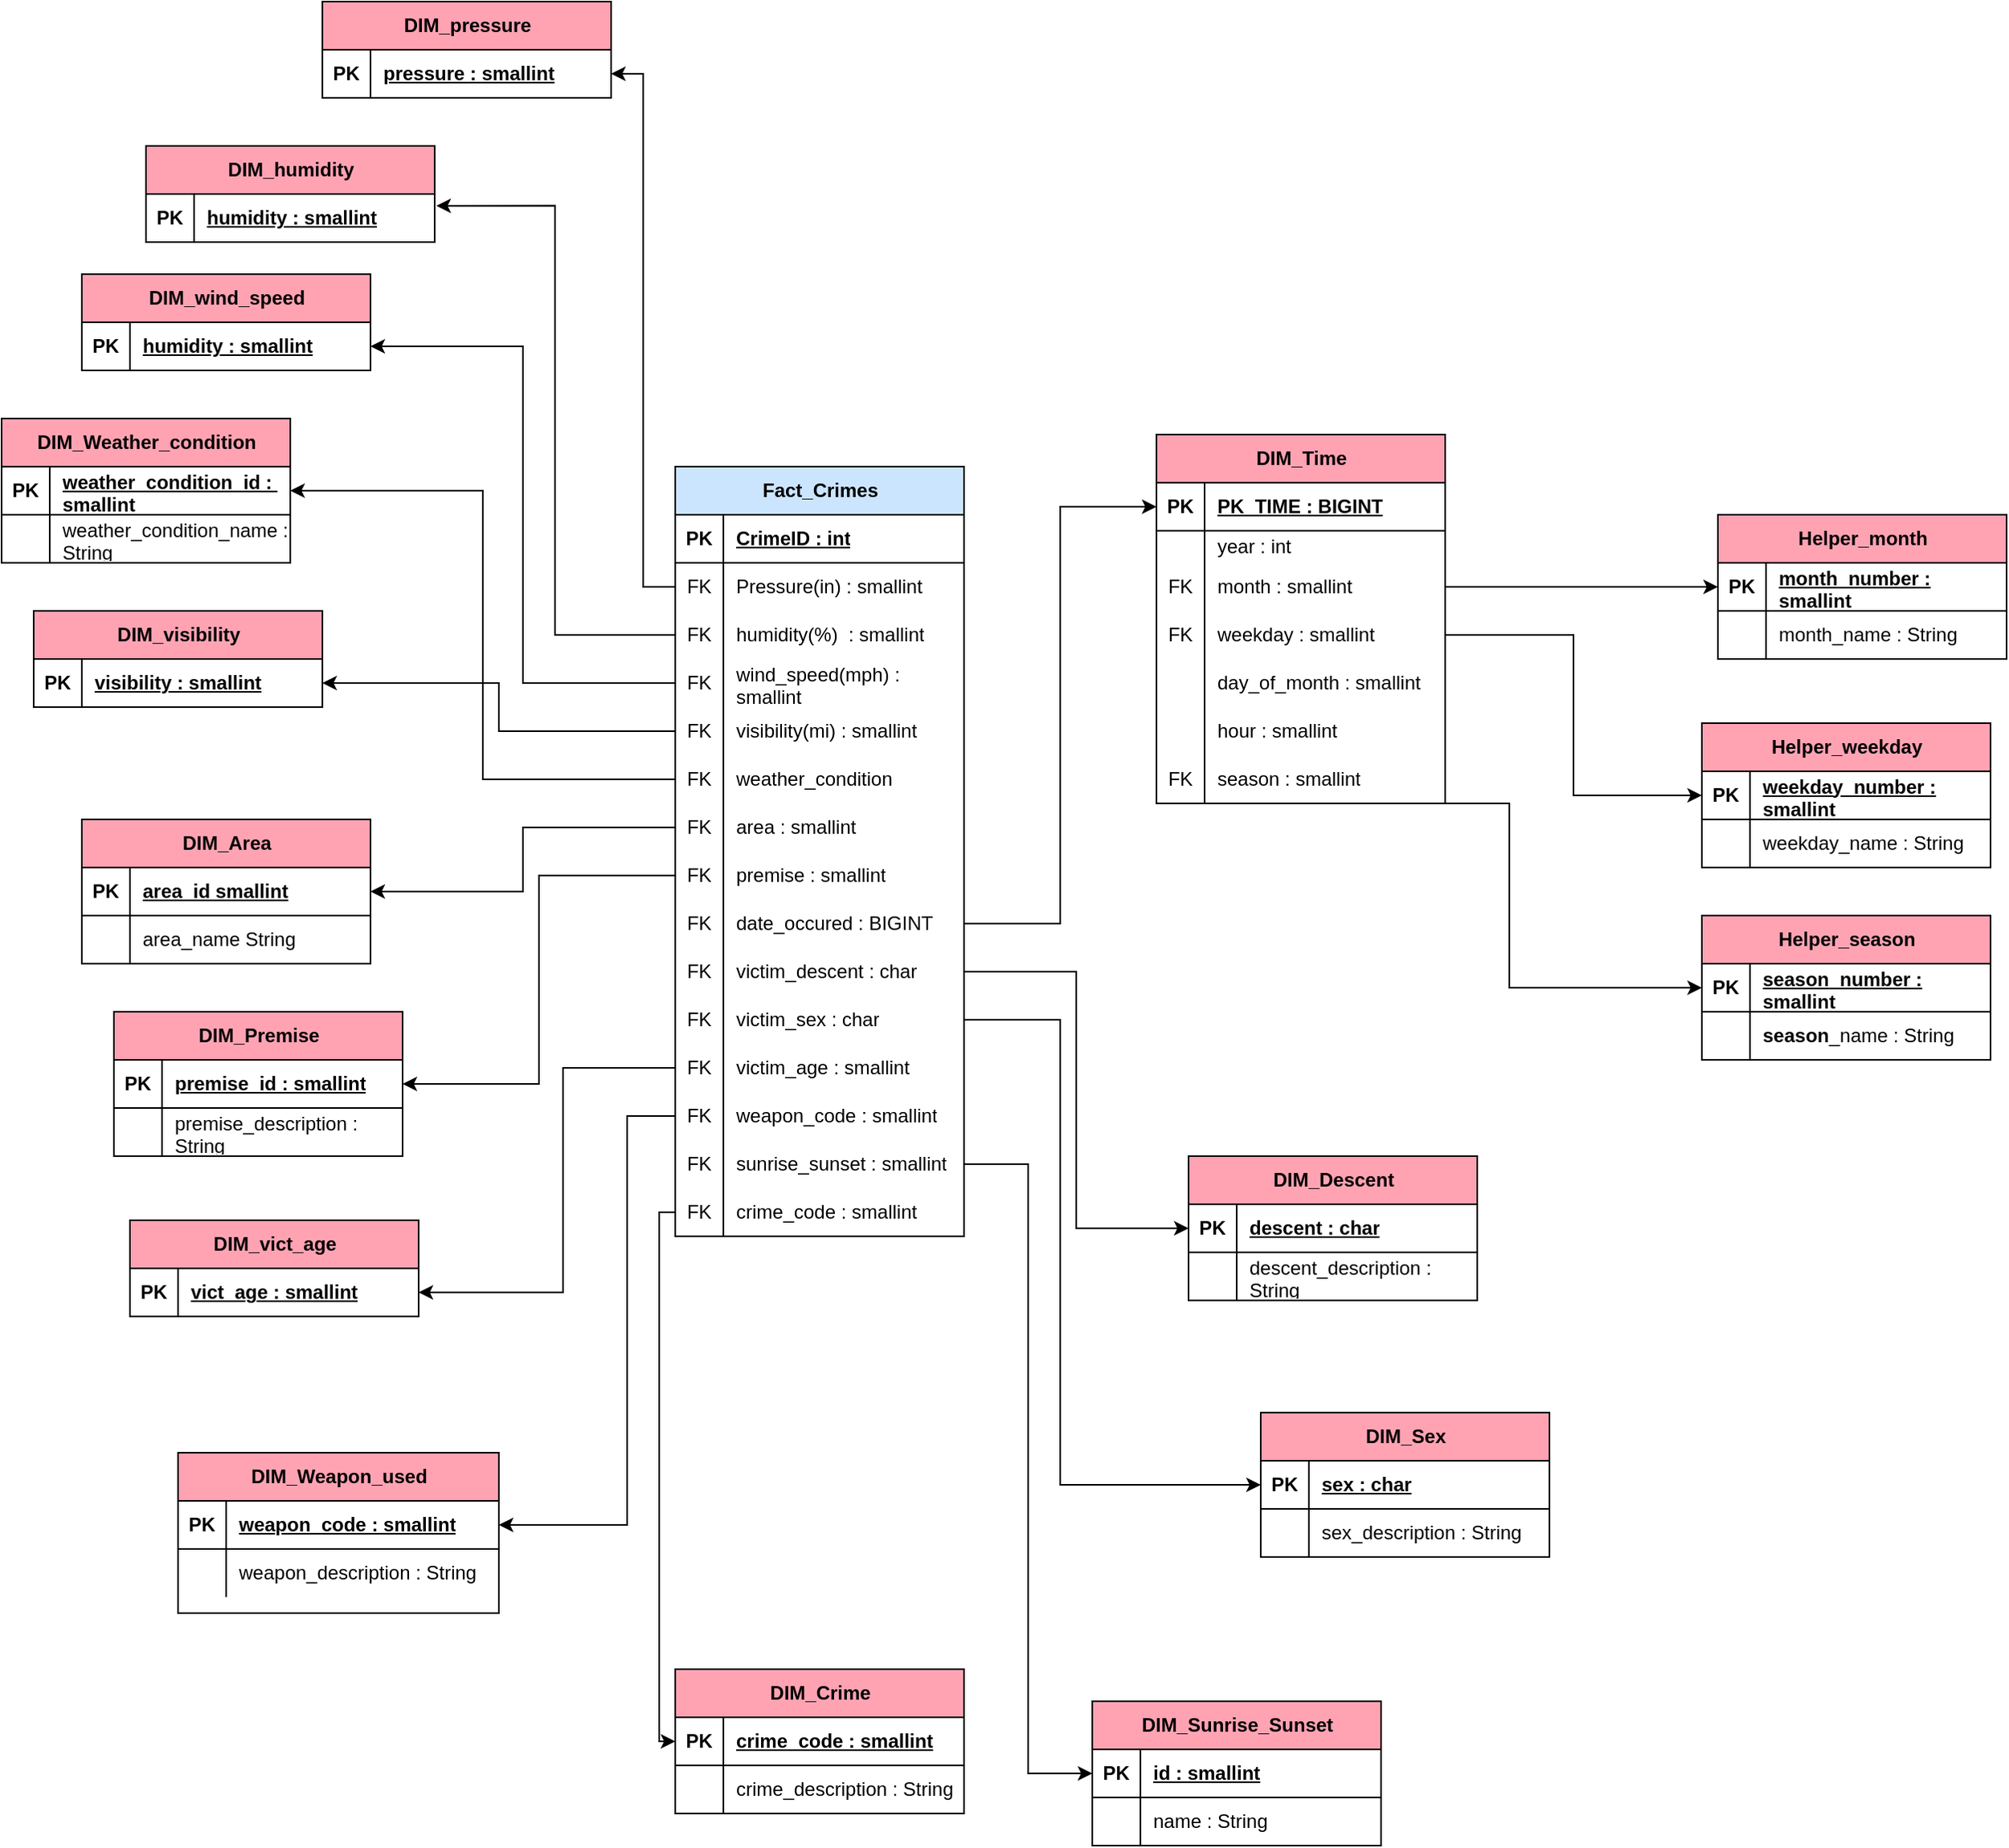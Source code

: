 <mxfile version="24.4.8" type="device">
  <diagram id="R2lEEEUBdFMjLlhIrx00" name="Page-1">
    <mxGraphModel dx="2283" dy="690" grid="1" gridSize="10" guides="1" tooltips="1" connect="1" arrows="1" fold="1" page="1" pageScale="1" pageWidth="850" pageHeight="1100" math="0" shadow="0" extFonts="Permanent Marker^https://fonts.googleapis.com/css?family=Permanent+Marker">
      <root>
        <mxCell id="0" />
        <mxCell id="1" parent="0" />
        <mxCell id="qspP-gzma-j49lLCy1a1-15" value="DIM_Area" style="shape=table;startSize=30;container=1;collapsible=1;childLayout=tableLayout;fixedRows=1;rowLines=0;fontStyle=1;align=center;resizeLast=1;html=1;fillColor=#FFA3B3;" parent="1" vertex="1">
          <mxGeometry x="-400" y="980" width="180" height="90" as="geometry" />
        </mxCell>
        <mxCell id="qspP-gzma-j49lLCy1a1-16" value="" style="shape=tableRow;horizontal=0;startSize=0;swimlaneHead=0;swimlaneBody=0;fillColor=none;collapsible=0;dropTarget=0;points=[[0,0.5],[1,0.5]];portConstraint=eastwest;top=0;left=0;right=0;bottom=1;" parent="qspP-gzma-j49lLCy1a1-15" vertex="1">
          <mxGeometry y="30" width="180" height="30" as="geometry" />
        </mxCell>
        <mxCell id="qspP-gzma-j49lLCy1a1-17" value="PK" style="shape=partialRectangle;connectable=0;fillColor=none;top=0;left=0;bottom=0;right=0;fontStyle=1;overflow=hidden;whiteSpace=wrap;html=1;" parent="qspP-gzma-j49lLCy1a1-16" vertex="1">
          <mxGeometry width="30" height="30" as="geometry">
            <mxRectangle width="30" height="30" as="alternateBounds" />
          </mxGeometry>
        </mxCell>
        <mxCell id="qspP-gzma-j49lLCy1a1-18" value="area_id smallint" style="shape=partialRectangle;connectable=0;fillColor=none;top=0;left=0;bottom=0;right=0;align=left;spacingLeft=6;fontStyle=5;overflow=hidden;whiteSpace=wrap;html=1;" parent="qspP-gzma-j49lLCy1a1-16" vertex="1">
          <mxGeometry x="30" width="150" height="30" as="geometry">
            <mxRectangle width="150" height="30" as="alternateBounds" />
          </mxGeometry>
        </mxCell>
        <mxCell id="qspP-gzma-j49lLCy1a1-19" value="" style="shape=tableRow;horizontal=0;startSize=0;swimlaneHead=0;swimlaneBody=0;fillColor=none;collapsible=0;dropTarget=0;points=[[0,0.5],[1,0.5]];portConstraint=eastwest;top=0;left=0;right=0;bottom=0;" parent="qspP-gzma-j49lLCy1a1-15" vertex="1">
          <mxGeometry y="60" width="180" height="30" as="geometry" />
        </mxCell>
        <mxCell id="qspP-gzma-j49lLCy1a1-20" value="" style="shape=partialRectangle;connectable=0;fillColor=none;top=0;left=0;bottom=0;right=0;editable=1;overflow=hidden;whiteSpace=wrap;html=1;" parent="qspP-gzma-j49lLCy1a1-19" vertex="1">
          <mxGeometry width="30" height="30" as="geometry">
            <mxRectangle width="30" height="30" as="alternateBounds" />
          </mxGeometry>
        </mxCell>
        <mxCell id="qspP-gzma-j49lLCy1a1-21" value="area_name String" style="shape=partialRectangle;connectable=0;fillColor=none;top=0;left=0;bottom=0;right=0;align=left;spacingLeft=6;overflow=hidden;whiteSpace=wrap;html=1;" parent="qspP-gzma-j49lLCy1a1-19" vertex="1">
          <mxGeometry x="30" width="150" height="30" as="geometry">
            <mxRectangle width="150" height="30" as="alternateBounds" />
          </mxGeometry>
        </mxCell>
        <object label="DIM_Time" day_of_month="" id="qspP-gzma-j49lLCy1a1-28">
          <mxCell style="shape=table;startSize=30;container=1;collapsible=1;childLayout=tableLayout;fixedRows=1;rowLines=0;fontStyle=1;align=center;resizeLast=1;html=1;fillColor=#FFA3B3;" parent="1" vertex="1">
            <mxGeometry x="270" y="740" width="180" height="230" as="geometry">
              <mxRectangle x="440" y="580" width="90" height="30" as="alternateBounds" />
            </mxGeometry>
          </mxCell>
        </object>
        <mxCell id="qspP-gzma-j49lLCy1a1-29" value="" style="shape=tableRow;horizontal=0;startSize=0;swimlaneHead=0;swimlaneBody=0;fillColor=none;collapsible=0;dropTarget=0;points=[[0,0.5],[1,0.5]];portConstraint=eastwest;top=0;left=0;right=0;bottom=1;" parent="qspP-gzma-j49lLCy1a1-28" vertex="1">
          <mxGeometry y="30" width="180" height="30" as="geometry" />
        </mxCell>
        <mxCell id="qspP-gzma-j49lLCy1a1-30" value="PK" style="shape=partialRectangle;connectable=0;fillColor=none;top=0;left=0;bottom=0;right=0;fontStyle=1;overflow=hidden;whiteSpace=wrap;html=1;" parent="qspP-gzma-j49lLCy1a1-29" vertex="1">
          <mxGeometry width="30" height="30" as="geometry">
            <mxRectangle width="30" height="30" as="alternateBounds" />
          </mxGeometry>
        </mxCell>
        <mxCell id="qspP-gzma-j49lLCy1a1-31" value="PK_TIME : BIGINT" style="shape=partialRectangle;connectable=0;fillColor=none;top=0;left=0;bottom=0;right=0;align=left;spacingLeft=6;fontStyle=5;overflow=hidden;whiteSpace=wrap;html=1;" parent="qspP-gzma-j49lLCy1a1-29" vertex="1">
          <mxGeometry x="30" width="150" height="30" as="geometry">
            <mxRectangle width="150" height="30" as="alternateBounds" />
          </mxGeometry>
        </mxCell>
        <mxCell id="qspP-gzma-j49lLCy1a1-32" value="" style="shape=tableRow;horizontal=0;startSize=0;swimlaneHead=0;swimlaneBody=0;fillColor=none;collapsible=0;dropTarget=0;points=[[0,0.5],[1,0.5]];portConstraint=eastwest;top=0;left=0;right=0;bottom=0;" parent="qspP-gzma-j49lLCy1a1-28" vertex="1">
          <mxGeometry y="60" width="180" height="20" as="geometry" />
        </mxCell>
        <mxCell id="qspP-gzma-j49lLCy1a1-33" value="" style="shape=partialRectangle;connectable=0;fillColor=none;top=0;left=0;bottom=0;right=0;editable=1;overflow=hidden;whiteSpace=wrap;html=1;" parent="qspP-gzma-j49lLCy1a1-32" vertex="1">
          <mxGeometry width="30" height="20" as="geometry">
            <mxRectangle width="30" height="20" as="alternateBounds" />
          </mxGeometry>
        </mxCell>
        <mxCell id="qspP-gzma-j49lLCy1a1-34" value="year : int" style="shape=partialRectangle;connectable=0;fillColor=none;top=0;left=0;bottom=0;right=0;align=left;spacingLeft=6;overflow=hidden;whiteSpace=wrap;html=1;" parent="qspP-gzma-j49lLCy1a1-32" vertex="1">
          <mxGeometry x="30" width="150" height="20" as="geometry">
            <mxRectangle width="150" height="20" as="alternateBounds" />
          </mxGeometry>
        </mxCell>
        <mxCell id="qspP-gzma-j49lLCy1a1-35" value="" style="shape=tableRow;horizontal=0;startSize=0;swimlaneHead=0;swimlaneBody=0;fillColor=none;collapsible=0;dropTarget=0;points=[[0,0.5],[1,0.5]];portConstraint=eastwest;top=0;left=0;right=0;bottom=0;" parent="qspP-gzma-j49lLCy1a1-28" vertex="1">
          <mxGeometry y="80" width="180" height="30" as="geometry" />
        </mxCell>
        <mxCell id="qspP-gzma-j49lLCy1a1-36" value="FK" style="shape=partialRectangle;connectable=0;fillColor=none;top=0;left=0;bottom=0;right=0;editable=1;overflow=hidden;whiteSpace=wrap;html=1;" parent="qspP-gzma-j49lLCy1a1-35" vertex="1">
          <mxGeometry width="30" height="30" as="geometry">
            <mxRectangle width="30" height="30" as="alternateBounds" />
          </mxGeometry>
        </mxCell>
        <mxCell id="qspP-gzma-j49lLCy1a1-37" value="month : smallint" style="shape=partialRectangle;connectable=0;fillColor=none;top=0;left=0;bottom=0;right=0;align=left;spacingLeft=6;overflow=hidden;whiteSpace=wrap;html=1;" parent="qspP-gzma-j49lLCy1a1-35" vertex="1">
          <mxGeometry x="30" width="150" height="30" as="geometry">
            <mxRectangle width="150" height="30" as="alternateBounds" />
          </mxGeometry>
        </mxCell>
        <mxCell id="qspP-gzma-j49lLCy1a1-38" value="" style="shape=tableRow;horizontal=0;startSize=0;swimlaneHead=0;swimlaneBody=0;fillColor=none;collapsible=0;dropTarget=0;points=[[0,0.5],[1,0.5]];portConstraint=eastwest;top=0;left=0;right=0;bottom=0;" parent="qspP-gzma-j49lLCy1a1-28" vertex="1">
          <mxGeometry y="110" width="180" height="30" as="geometry" />
        </mxCell>
        <mxCell id="qspP-gzma-j49lLCy1a1-39" value="FK" style="shape=partialRectangle;connectable=0;fillColor=none;top=0;left=0;bottom=0;right=0;editable=1;overflow=hidden;whiteSpace=wrap;html=1;" parent="qspP-gzma-j49lLCy1a1-38" vertex="1">
          <mxGeometry width="30" height="30" as="geometry">
            <mxRectangle width="30" height="30" as="alternateBounds" />
          </mxGeometry>
        </mxCell>
        <mxCell id="qspP-gzma-j49lLCy1a1-40" value="weekday : smallint" style="shape=partialRectangle;connectable=0;fillColor=none;top=0;left=0;bottom=0;right=0;align=left;spacingLeft=6;overflow=hidden;whiteSpace=wrap;html=1;" parent="qspP-gzma-j49lLCy1a1-38" vertex="1">
          <mxGeometry x="30" width="150" height="30" as="geometry">
            <mxRectangle width="150" height="30" as="alternateBounds" />
          </mxGeometry>
        </mxCell>
        <mxCell id="OSuD71vnL68Hx9xL4DKb-32" style="shape=tableRow;horizontal=0;startSize=0;swimlaneHead=0;swimlaneBody=0;fillColor=none;collapsible=0;dropTarget=0;points=[[0,0.5],[1,0.5]];portConstraint=eastwest;top=0;left=0;right=0;bottom=0;" parent="qspP-gzma-j49lLCy1a1-28" vertex="1">
          <mxGeometry y="140" width="180" height="30" as="geometry" />
        </mxCell>
        <mxCell id="OSuD71vnL68Hx9xL4DKb-33" style="shape=partialRectangle;connectable=0;fillColor=none;top=0;left=0;bottom=0;right=0;editable=1;overflow=hidden;whiteSpace=wrap;html=1;" parent="OSuD71vnL68Hx9xL4DKb-32" vertex="1">
          <mxGeometry width="30" height="30" as="geometry">
            <mxRectangle width="30" height="30" as="alternateBounds" />
          </mxGeometry>
        </mxCell>
        <mxCell id="OSuD71vnL68Hx9xL4DKb-34" value="day_of_month : smallint" style="shape=partialRectangle;connectable=0;fillColor=none;top=0;left=0;bottom=0;right=0;align=left;spacingLeft=6;overflow=hidden;whiteSpace=wrap;html=1;" parent="OSuD71vnL68Hx9xL4DKb-32" vertex="1">
          <mxGeometry x="30" width="150" height="30" as="geometry">
            <mxRectangle width="150" height="30" as="alternateBounds" />
          </mxGeometry>
        </mxCell>
        <mxCell id="OSuD71vnL68Hx9xL4DKb-35" style="shape=tableRow;horizontal=0;startSize=0;swimlaneHead=0;swimlaneBody=0;fillColor=none;collapsible=0;dropTarget=0;points=[[0,0.5],[1,0.5]];portConstraint=eastwest;top=0;left=0;right=0;bottom=0;" parent="qspP-gzma-j49lLCy1a1-28" vertex="1">
          <mxGeometry y="170" width="180" height="30" as="geometry" />
        </mxCell>
        <mxCell id="OSuD71vnL68Hx9xL4DKb-36" style="shape=partialRectangle;connectable=0;fillColor=none;top=0;left=0;bottom=0;right=0;editable=1;overflow=hidden;whiteSpace=wrap;html=1;" parent="OSuD71vnL68Hx9xL4DKb-35" vertex="1">
          <mxGeometry width="30" height="30" as="geometry">
            <mxRectangle width="30" height="30" as="alternateBounds" />
          </mxGeometry>
        </mxCell>
        <mxCell id="OSuD71vnL68Hx9xL4DKb-37" value="hour : smallint" style="shape=partialRectangle;connectable=0;fillColor=none;top=0;left=0;bottom=0;right=0;align=left;spacingLeft=6;overflow=hidden;whiteSpace=wrap;html=1;" parent="OSuD71vnL68Hx9xL4DKb-35" vertex="1">
          <mxGeometry x="30" width="150" height="30" as="geometry">
            <mxRectangle width="150" height="30" as="alternateBounds" />
          </mxGeometry>
        </mxCell>
        <mxCell id="phhjrzyZSoJOye5IK7cl-37" style="shape=tableRow;horizontal=0;startSize=0;swimlaneHead=0;swimlaneBody=0;fillColor=none;collapsible=0;dropTarget=0;points=[[0,0.5],[1,0.5]];portConstraint=eastwest;top=0;left=0;right=0;bottom=0;" parent="qspP-gzma-j49lLCy1a1-28" vertex="1">
          <mxGeometry y="200" width="180" height="30" as="geometry" />
        </mxCell>
        <mxCell id="phhjrzyZSoJOye5IK7cl-38" value="FK" style="shape=partialRectangle;connectable=0;fillColor=none;top=0;left=0;bottom=0;right=0;editable=1;overflow=hidden;whiteSpace=wrap;html=1;" parent="phhjrzyZSoJOye5IK7cl-37" vertex="1">
          <mxGeometry width="30" height="30" as="geometry">
            <mxRectangle width="30" height="30" as="alternateBounds" />
          </mxGeometry>
        </mxCell>
        <mxCell id="phhjrzyZSoJOye5IK7cl-39" value="&lt;span style=&quot;text-align: center; text-wrap: nowrap;&quot;&gt;season&lt;/span&gt;&amp;nbsp;: smallint" style="shape=partialRectangle;connectable=0;fillColor=none;top=0;left=0;bottom=0;right=0;align=left;spacingLeft=6;overflow=hidden;whiteSpace=wrap;html=1;" parent="phhjrzyZSoJOye5IK7cl-37" vertex="1">
          <mxGeometry x="30" width="150" height="30" as="geometry">
            <mxRectangle width="150" height="30" as="alternateBounds" />
          </mxGeometry>
        </mxCell>
        <mxCell id="OSuD71vnL68Hx9xL4DKb-1" value="" style="shape=partialRectangle;connectable=0;fillColor=none;top=0;left=0;bottom=0;right=0;editable=1;overflow=hidden;whiteSpace=wrap;html=1;" parent="1" vertex="1">
          <mxGeometry x="450" y="710" width="30" height="30" as="geometry">
            <mxRectangle width="30" height="30" as="alternateBounds" />
          </mxGeometry>
        </mxCell>
        <mxCell id="OSuD71vnL68Hx9xL4DKb-46" value="Helper_month" style="shape=table;startSize=30;container=1;collapsible=1;childLayout=tableLayout;fixedRows=1;rowLines=0;fontStyle=1;align=center;resizeLast=1;html=1;fillColor=#FFA3B3;" parent="1" vertex="1">
          <mxGeometry x="620" y="790" width="180" height="90" as="geometry" />
        </mxCell>
        <mxCell id="OSuD71vnL68Hx9xL4DKb-39" value="" style="shape=tableRow;horizontal=0;startSize=0;swimlaneHead=0;swimlaneBody=0;fillColor=none;collapsible=0;dropTarget=0;points=[[0,0.5],[1,0.5]];portConstraint=eastwest;top=0;left=0;right=0;bottom=1;" parent="OSuD71vnL68Hx9xL4DKb-46" vertex="1">
          <mxGeometry y="30" width="180" height="30" as="geometry" />
        </mxCell>
        <mxCell id="OSuD71vnL68Hx9xL4DKb-40" value="PK" style="shape=partialRectangle;connectable=0;fillColor=none;top=0;left=0;bottom=0;right=0;fontStyle=1;overflow=hidden;whiteSpace=wrap;html=1;" parent="OSuD71vnL68Hx9xL4DKb-39" vertex="1">
          <mxGeometry width="30" height="30" as="geometry">
            <mxRectangle width="30" height="30" as="alternateBounds" />
          </mxGeometry>
        </mxCell>
        <mxCell id="OSuD71vnL68Hx9xL4DKb-41" value="month_number : smallint" style="shape=partialRectangle;connectable=0;fillColor=none;top=0;left=0;bottom=0;right=0;align=left;spacingLeft=6;fontStyle=5;overflow=hidden;whiteSpace=wrap;html=1;" parent="OSuD71vnL68Hx9xL4DKb-39" vertex="1">
          <mxGeometry x="30" width="150" height="30" as="geometry">
            <mxRectangle width="150" height="30" as="alternateBounds" />
          </mxGeometry>
        </mxCell>
        <mxCell id="OSuD71vnL68Hx9xL4DKb-42" value="" style="shape=tableRow;horizontal=0;startSize=0;swimlaneHead=0;swimlaneBody=0;fillColor=none;collapsible=0;dropTarget=0;points=[[0,0.5],[1,0.5]];portConstraint=eastwest;top=0;left=0;right=0;bottom=0;" parent="OSuD71vnL68Hx9xL4DKb-46" vertex="1">
          <mxGeometry y="60" width="180" height="30" as="geometry" />
        </mxCell>
        <mxCell id="OSuD71vnL68Hx9xL4DKb-43" value="" style="shape=partialRectangle;connectable=0;fillColor=none;top=0;left=0;bottom=0;right=0;editable=1;overflow=hidden;whiteSpace=wrap;html=1;" parent="OSuD71vnL68Hx9xL4DKb-42" vertex="1">
          <mxGeometry width="30" height="30" as="geometry">
            <mxRectangle width="30" height="30" as="alternateBounds" />
          </mxGeometry>
        </mxCell>
        <mxCell id="OSuD71vnL68Hx9xL4DKb-44" value="month_name : String" style="shape=partialRectangle;connectable=0;fillColor=none;top=0;left=0;bottom=0;right=0;align=left;spacingLeft=6;overflow=hidden;whiteSpace=wrap;html=1;" parent="OSuD71vnL68Hx9xL4DKb-42" vertex="1">
          <mxGeometry x="30" width="150" height="30" as="geometry">
            <mxRectangle width="150" height="30" as="alternateBounds" />
          </mxGeometry>
        </mxCell>
        <mxCell id="OSuD71vnL68Hx9xL4DKb-54" value="Fact_Crimes" style="shape=table;startSize=30;container=1;collapsible=1;childLayout=tableLayout;fixedRows=1;rowLines=0;fontStyle=1;align=center;resizeLast=1;html=1;fillColor=#CCE5FF;" parent="1" vertex="1">
          <mxGeometry x="-30" y="760" width="180" height="480" as="geometry" />
        </mxCell>
        <mxCell id="OSuD71vnL68Hx9xL4DKb-55" value="" style="shape=tableRow;horizontal=0;startSize=0;swimlaneHead=0;swimlaneBody=0;fillColor=none;collapsible=0;dropTarget=0;points=[[0,0.5],[1,0.5]];portConstraint=eastwest;top=0;left=0;right=0;bottom=1;" parent="OSuD71vnL68Hx9xL4DKb-54" vertex="1">
          <mxGeometry y="30" width="180" height="30" as="geometry" />
        </mxCell>
        <mxCell id="OSuD71vnL68Hx9xL4DKb-56" value="PK" style="shape=partialRectangle;connectable=0;fillColor=none;top=0;left=0;bottom=0;right=0;fontStyle=1;overflow=hidden;whiteSpace=wrap;html=1;" parent="OSuD71vnL68Hx9xL4DKb-55" vertex="1">
          <mxGeometry width="30" height="30" as="geometry">
            <mxRectangle width="30" height="30" as="alternateBounds" />
          </mxGeometry>
        </mxCell>
        <mxCell id="OSuD71vnL68Hx9xL4DKb-57" value="CrimeID : int" style="shape=partialRectangle;connectable=0;fillColor=none;top=0;left=0;bottom=0;right=0;align=left;spacingLeft=6;fontStyle=5;overflow=hidden;whiteSpace=wrap;html=1;" parent="OSuD71vnL68Hx9xL4DKb-55" vertex="1">
          <mxGeometry x="30" width="150" height="30" as="geometry">
            <mxRectangle width="150" height="30" as="alternateBounds" />
          </mxGeometry>
        </mxCell>
        <mxCell id="OSuD71vnL68Hx9xL4DKb-58" value="" style="shape=tableRow;horizontal=0;startSize=0;swimlaneHead=0;swimlaneBody=0;fillColor=none;collapsible=0;dropTarget=0;points=[[0,0.5],[1,0.5]];portConstraint=eastwest;top=0;left=0;right=0;bottom=0;" parent="OSuD71vnL68Hx9xL4DKb-54" vertex="1">
          <mxGeometry y="60" width="180" height="30" as="geometry" />
        </mxCell>
        <mxCell id="OSuD71vnL68Hx9xL4DKb-59" value="FK" style="shape=partialRectangle;connectable=0;fillColor=none;top=0;left=0;bottom=0;right=0;editable=1;overflow=hidden;whiteSpace=wrap;html=1;" parent="OSuD71vnL68Hx9xL4DKb-58" vertex="1">
          <mxGeometry width="30" height="30" as="geometry">
            <mxRectangle width="30" height="30" as="alternateBounds" />
          </mxGeometry>
        </mxCell>
        <mxCell id="OSuD71vnL68Hx9xL4DKb-60" value="Pressure(in) : smallint" style="shape=partialRectangle;connectable=0;fillColor=none;top=0;left=0;bottom=0;right=0;align=left;spacingLeft=6;overflow=hidden;whiteSpace=wrap;html=1;" parent="OSuD71vnL68Hx9xL4DKb-58" vertex="1">
          <mxGeometry x="30" width="150" height="30" as="geometry">
            <mxRectangle width="150" height="30" as="alternateBounds" />
          </mxGeometry>
        </mxCell>
        <mxCell id="OSuD71vnL68Hx9xL4DKb-61" value="" style="shape=tableRow;horizontal=0;startSize=0;swimlaneHead=0;swimlaneBody=0;fillColor=none;collapsible=0;dropTarget=0;points=[[0,0.5],[1,0.5]];portConstraint=eastwest;top=0;left=0;right=0;bottom=0;" parent="OSuD71vnL68Hx9xL4DKb-54" vertex="1">
          <mxGeometry y="90" width="180" height="30" as="geometry" />
        </mxCell>
        <mxCell id="OSuD71vnL68Hx9xL4DKb-62" value="FK" style="shape=partialRectangle;connectable=0;fillColor=none;top=0;left=0;bottom=0;right=0;editable=1;overflow=hidden;whiteSpace=wrap;html=1;" parent="OSuD71vnL68Hx9xL4DKb-61" vertex="1">
          <mxGeometry width="30" height="30" as="geometry">
            <mxRectangle width="30" height="30" as="alternateBounds" />
          </mxGeometry>
        </mxCell>
        <mxCell id="OSuD71vnL68Hx9xL4DKb-63" value="humidity(%)&amp;nbsp; : smallint" style="shape=partialRectangle;connectable=0;fillColor=none;top=0;left=0;bottom=0;right=0;align=left;spacingLeft=6;overflow=hidden;whiteSpace=wrap;html=1;" parent="OSuD71vnL68Hx9xL4DKb-61" vertex="1">
          <mxGeometry x="30" width="150" height="30" as="geometry">
            <mxRectangle width="150" height="30" as="alternateBounds" />
          </mxGeometry>
        </mxCell>
        <mxCell id="OSuD71vnL68Hx9xL4DKb-64" value="" style="shape=tableRow;horizontal=0;startSize=0;swimlaneHead=0;swimlaneBody=0;fillColor=none;collapsible=0;dropTarget=0;points=[[0,0.5],[1,0.5]];portConstraint=eastwest;top=0;left=0;right=0;bottom=0;" parent="OSuD71vnL68Hx9xL4DKb-54" vertex="1">
          <mxGeometry y="120" width="180" height="30" as="geometry" />
        </mxCell>
        <mxCell id="OSuD71vnL68Hx9xL4DKb-65" value="FK" style="shape=partialRectangle;connectable=0;fillColor=none;top=0;left=0;bottom=0;right=0;editable=1;overflow=hidden;whiteSpace=wrap;html=1;" parent="OSuD71vnL68Hx9xL4DKb-64" vertex="1">
          <mxGeometry width="30" height="30" as="geometry">
            <mxRectangle width="30" height="30" as="alternateBounds" />
          </mxGeometry>
        </mxCell>
        <mxCell id="OSuD71vnL68Hx9xL4DKb-66" value="wind_speed(mph) : smallint" style="shape=partialRectangle;connectable=0;fillColor=none;top=0;left=0;bottom=0;right=0;align=left;spacingLeft=6;overflow=hidden;whiteSpace=wrap;html=1;" parent="OSuD71vnL68Hx9xL4DKb-64" vertex="1">
          <mxGeometry x="30" width="150" height="30" as="geometry">
            <mxRectangle width="150" height="30" as="alternateBounds" />
          </mxGeometry>
        </mxCell>
        <mxCell id="OSuD71vnL68Hx9xL4DKb-67" style="shape=tableRow;horizontal=0;startSize=0;swimlaneHead=0;swimlaneBody=0;fillColor=none;collapsible=0;dropTarget=0;points=[[0,0.5],[1,0.5]];portConstraint=eastwest;top=0;left=0;right=0;bottom=0;" parent="OSuD71vnL68Hx9xL4DKb-54" vertex="1">
          <mxGeometry y="150" width="180" height="30" as="geometry" />
        </mxCell>
        <mxCell id="OSuD71vnL68Hx9xL4DKb-68" value="FK" style="shape=partialRectangle;connectable=0;fillColor=none;top=0;left=0;bottom=0;right=0;editable=1;overflow=hidden;whiteSpace=wrap;html=1;" parent="OSuD71vnL68Hx9xL4DKb-67" vertex="1">
          <mxGeometry width="30" height="30" as="geometry">
            <mxRectangle width="30" height="30" as="alternateBounds" />
          </mxGeometry>
        </mxCell>
        <mxCell id="OSuD71vnL68Hx9xL4DKb-69" value="visibility(mi) : smallint" style="shape=partialRectangle;connectable=0;fillColor=none;top=0;left=0;bottom=0;right=0;align=left;spacingLeft=6;overflow=hidden;whiteSpace=wrap;html=1;" parent="OSuD71vnL68Hx9xL4DKb-67" vertex="1">
          <mxGeometry x="30" width="150" height="30" as="geometry">
            <mxRectangle width="150" height="30" as="alternateBounds" />
          </mxGeometry>
        </mxCell>
        <mxCell id="OSuD71vnL68Hx9xL4DKb-70" style="shape=tableRow;horizontal=0;startSize=0;swimlaneHead=0;swimlaneBody=0;fillColor=none;collapsible=0;dropTarget=0;points=[[0,0.5],[1,0.5]];portConstraint=eastwest;top=0;left=0;right=0;bottom=0;" parent="OSuD71vnL68Hx9xL4DKb-54" vertex="1">
          <mxGeometry y="180" width="180" height="30" as="geometry" />
        </mxCell>
        <mxCell id="OSuD71vnL68Hx9xL4DKb-71" value="FK" style="shape=partialRectangle;connectable=0;fillColor=none;top=0;left=0;bottom=0;right=0;editable=1;overflow=hidden;whiteSpace=wrap;html=1;" parent="OSuD71vnL68Hx9xL4DKb-70" vertex="1">
          <mxGeometry width="30" height="30" as="geometry">
            <mxRectangle width="30" height="30" as="alternateBounds" />
          </mxGeometry>
        </mxCell>
        <mxCell id="OSuD71vnL68Hx9xL4DKb-72" value="weather_condition" style="shape=partialRectangle;connectable=0;fillColor=none;top=0;left=0;bottom=0;right=0;align=left;spacingLeft=6;overflow=hidden;whiteSpace=wrap;html=1;" parent="OSuD71vnL68Hx9xL4DKb-70" vertex="1">
          <mxGeometry x="30" width="150" height="30" as="geometry">
            <mxRectangle width="150" height="30" as="alternateBounds" />
          </mxGeometry>
        </mxCell>
        <mxCell id="OSuD71vnL68Hx9xL4DKb-76" style="shape=tableRow;horizontal=0;startSize=0;swimlaneHead=0;swimlaneBody=0;fillColor=none;collapsible=0;dropTarget=0;points=[[0,0.5],[1,0.5]];portConstraint=eastwest;top=0;left=0;right=0;bottom=0;" parent="OSuD71vnL68Hx9xL4DKb-54" vertex="1">
          <mxGeometry y="210" width="180" height="30" as="geometry" />
        </mxCell>
        <mxCell id="OSuD71vnL68Hx9xL4DKb-77" value="FK" style="shape=partialRectangle;connectable=0;fillColor=none;top=0;left=0;bottom=0;right=0;editable=1;overflow=hidden;whiteSpace=wrap;html=1;" parent="OSuD71vnL68Hx9xL4DKb-76" vertex="1">
          <mxGeometry width="30" height="30" as="geometry">
            <mxRectangle width="30" height="30" as="alternateBounds" />
          </mxGeometry>
        </mxCell>
        <mxCell id="OSuD71vnL68Hx9xL4DKb-78" value="area : smallint" style="shape=partialRectangle;connectable=0;fillColor=none;top=0;left=0;bottom=0;right=0;align=left;spacingLeft=6;overflow=hidden;whiteSpace=wrap;html=1;" parent="OSuD71vnL68Hx9xL4DKb-76" vertex="1">
          <mxGeometry x="30" width="150" height="30" as="geometry">
            <mxRectangle width="150" height="30" as="alternateBounds" />
          </mxGeometry>
        </mxCell>
        <mxCell id="OSuD71vnL68Hx9xL4DKb-111" style="shape=tableRow;horizontal=0;startSize=0;swimlaneHead=0;swimlaneBody=0;fillColor=none;collapsible=0;dropTarget=0;points=[[0,0.5],[1,0.5]];portConstraint=eastwest;top=0;left=0;right=0;bottom=0;" parent="OSuD71vnL68Hx9xL4DKb-54" vertex="1">
          <mxGeometry y="240" width="180" height="30" as="geometry" />
        </mxCell>
        <mxCell id="OSuD71vnL68Hx9xL4DKb-112" value="FK" style="shape=partialRectangle;connectable=0;fillColor=none;top=0;left=0;bottom=0;right=0;editable=1;overflow=hidden;whiteSpace=wrap;html=1;" parent="OSuD71vnL68Hx9xL4DKb-111" vertex="1">
          <mxGeometry width="30" height="30" as="geometry">
            <mxRectangle width="30" height="30" as="alternateBounds" />
          </mxGeometry>
        </mxCell>
        <mxCell id="OSuD71vnL68Hx9xL4DKb-113" value="premise : smallint" style="shape=partialRectangle;connectable=0;fillColor=none;top=0;left=0;bottom=0;right=0;align=left;spacingLeft=6;overflow=hidden;whiteSpace=wrap;html=1;" parent="OSuD71vnL68Hx9xL4DKb-111" vertex="1">
          <mxGeometry x="30" width="150" height="30" as="geometry">
            <mxRectangle width="150" height="30" as="alternateBounds" />
          </mxGeometry>
        </mxCell>
        <mxCell id="OSuD71vnL68Hx9xL4DKb-123" style="shape=tableRow;horizontal=0;startSize=0;swimlaneHead=0;swimlaneBody=0;fillColor=none;collapsible=0;dropTarget=0;points=[[0,0.5],[1,0.5]];portConstraint=eastwest;top=0;left=0;right=0;bottom=0;" parent="OSuD71vnL68Hx9xL4DKb-54" vertex="1">
          <mxGeometry y="270" width="180" height="30" as="geometry" />
        </mxCell>
        <mxCell id="OSuD71vnL68Hx9xL4DKb-124" value="FK" style="shape=partialRectangle;connectable=0;fillColor=none;top=0;left=0;bottom=0;right=0;editable=1;overflow=hidden;whiteSpace=wrap;html=1;" parent="OSuD71vnL68Hx9xL4DKb-123" vertex="1">
          <mxGeometry width="30" height="30" as="geometry">
            <mxRectangle width="30" height="30" as="alternateBounds" />
          </mxGeometry>
        </mxCell>
        <mxCell id="OSuD71vnL68Hx9xL4DKb-125" value="date_occured : BIGINT" style="shape=partialRectangle;connectable=0;fillColor=none;top=0;left=0;bottom=0;right=0;align=left;spacingLeft=6;overflow=hidden;whiteSpace=wrap;html=1;" parent="OSuD71vnL68Hx9xL4DKb-123" vertex="1">
          <mxGeometry x="30" width="150" height="30" as="geometry">
            <mxRectangle width="150" height="30" as="alternateBounds" />
          </mxGeometry>
        </mxCell>
        <mxCell id="phhjrzyZSoJOye5IK7cl-15" style="shape=tableRow;horizontal=0;startSize=0;swimlaneHead=0;swimlaneBody=0;fillColor=none;collapsible=0;dropTarget=0;points=[[0,0.5],[1,0.5]];portConstraint=eastwest;top=0;left=0;right=0;bottom=0;" parent="OSuD71vnL68Hx9xL4DKb-54" vertex="1">
          <mxGeometry y="300" width="180" height="30" as="geometry" />
        </mxCell>
        <mxCell id="phhjrzyZSoJOye5IK7cl-16" value="FK" style="shape=partialRectangle;connectable=0;fillColor=none;top=0;left=0;bottom=0;right=0;editable=1;overflow=hidden;whiteSpace=wrap;html=1;" parent="phhjrzyZSoJOye5IK7cl-15" vertex="1">
          <mxGeometry width="30" height="30" as="geometry">
            <mxRectangle width="30" height="30" as="alternateBounds" />
          </mxGeometry>
        </mxCell>
        <mxCell id="phhjrzyZSoJOye5IK7cl-17" value="victim_descent : char" style="shape=partialRectangle;connectable=0;fillColor=none;top=0;left=0;bottom=0;right=0;align=left;spacingLeft=6;overflow=hidden;whiteSpace=wrap;html=1;" parent="phhjrzyZSoJOye5IK7cl-15" vertex="1">
          <mxGeometry x="30" width="150" height="30" as="geometry">
            <mxRectangle width="150" height="30" as="alternateBounds" />
          </mxGeometry>
        </mxCell>
        <mxCell id="phhjrzyZSoJOye5IK7cl-20" style="shape=tableRow;horizontal=0;startSize=0;swimlaneHead=0;swimlaneBody=0;fillColor=none;collapsible=0;dropTarget=0;points=[[0,0.5],[1,0.5]];portConstraint=eastwest;top=0;left=0;right=0;bottom=0;" parent="OSuD71vnL68Hx9xL4DKb-54" vertex="1">
          <mxGeometry y="330" width="180" height="30" as="geometry" />
        </mxCell>
        <mxCell id="phhjrzyZSoJOye5IK7cl-21" value="FK" style="shape=partialRectangle;connectable=0;fillColor=none;top=0;left=0;bottom=0;right=0;editable=1;overflow=hidden;whiteSpace=wrap;html=1;" parent="phhjrzyZSoJOye5IK7cl-20" vertex="1">
          <mxGeometry width="30" height="30" as="geometry">
            <mxRectangle width="30" height="30" as="alternateBounds" />
          </mxGeometry>
        </mxCell>
        <mxCell id="phhjrzyZSoJOye5IK7cl-22" value="victim_sex : char" style="shape=partialRectangle;connectable=0;fillColor=none;top=0;left=0;bottom=0;right=0;align=left;spacingLeft=6;overflow=hidden;whiteSpace=wrap;html=1;" parent="phhjrzyZSoJOye5IK7cl-20" vertex="1">
          <mxGeometry x="30" width="150" height="30" as="geometry">
            <mxRectangle width="150" height="30" as="alternateBounds" />
          </mxGeometry>
        </mxCell>
        <mxCell id="phhjrzyZSoJOye5IK7cl-23" style="shape=tableRow;horizontal=0;startSize=0;swimlaneHead=0;swimlaneBody=0;fillColor=none;collapsible=0;dropTarget=0;points=[[0,0.5],[1,0.5]];portConstraint=eastwest;top=0;left=0;right=0;bottom=0;" parent="OSuD71vnL68Hx9xL4DKb-54" vertex="1">
          <mxGeometry y="360" width="180" height="30" as="geometry" />
        </mxCell>
        <mxCell id="phhjrzyZSoJOye5IK7cl-24" value="FK" style="shape=partialRectangle;connectable=0;fillColor=none;top=0;left=0;bottom=0;right=0;editable=1;overflow=hidden;whiteSpace=wrap;html=1;" parent="phhjrzyZSoJOye5IK7cl-23" vertex="1">
          <mxGeometry width="30" height="30" as="geometry">
            <mxRectangle width="30" height="30" as="alternateBounds" />
          </mxGeometry>
        </mxCell>
        <mxCell id="phhjrzyZSoJOye5IK7cl-25" value="victim_age : smallint" style="shape=partialRectangle;connectable=0;fillColor=none;top=0;left=0;bottom=0;right=0;align=left;spacingLeft=6;overflow=hidden;whiteSpace=wrap;html=1;" parent="phhjrzyZSoJOye5IK7cl-23" vertex="1">
          <mxGeometry x="30" width="150" height="30" as="geometry">
            <mxRectangle width="150" height="30" as="alternateBounds" />
          </mxGeometry>
        </mxCell>
        <mxCell id="phhjrzyZSoJOye5IK7cl-26" style="shape=tableRow;horizontal=0;startSize=0;swimlaneHead=0;swimlaneBody=0;fillColor=none;collapsible=0;dropTarget=0;points=[[0,0.5],[1,0.5]];portConstraint=eastwest;top=0;left=0;right=0;bottom=0;" parent="OSuD71vnL68Hx9xL4DKb-54" vertex="1">
          <mxGeometry y="390" width="180" height="30" as="geometry" />
        </mxCell>
        <mxCell id="phhjrzyZSoJOye5IK7cl-27" value="FK" style="shape=partialRectangle;connectable=0;fillColor=none;top=0;left=0;bottom=0;right=0;editable=1;overflow=hidden;whiteSpace=wrap;html=1;" parent="phhjrzyZSoJOye5IK7cl-26" vertex="1">
          <mxGeometry width="30" height="30" as="geometry">
            <mxRectangle width="30" height="30" as="alternateBounds" />
          </mxGeometry>
        </mxCell>
        <mxCell id="phhjrzyZSoJOye5IK7cl-28" value="weapon_code : smallint" style="shape=partialRectangle;connectable=0;fillColor=none;top=0;left=0;bottom=0;right=0;align=left;spacingLeft=6;overflow=hidden;whiteSpace=wrap;html=1;" parent="phhjrzyZSoJOye5IK7cl-26" vertex="1">
          <mxGeometry x="30" width="150" height="30" as="geometry">
            <mxRectangle width="150" height="30" as="alternateBounds" />
          </mxGeometry>
        </mxCell>
        <mxCell id="Ij5IZ1rpIsc8D97SR5RR-42" style="shape=tableRow;horizontal=0;startSize=0;swimlaneHead=0;swimlaneBody=0;fillColor=none;collapsible=0;dropTarget=0;points=[[0,0.5],[1,0.5]];portConstraint=eastwest;top=0;left=0;right=0;bottom=0;" parent="OSuD71vnL68Hx9xL4DKb-54" vertex="1">
          <mxGeometry y="420" width="180" height="30" as="geometry" />
        </mxCell>
        <mxCell id="Ij5IZ1rpIsc8D97SR5RR-43" value="FK" style="shape=partialRectangle;connectable=0;fillColor=none;top=0;left=0;bottom=0;right=0;editable=1;overflow=hidden;whiteSpace=wrap;html=1;" parent="Ij5IZ1rpIsc8D97SR5RR-42" vertex="1">
          <mxGeometry width="30" height="30" as="geometry">
            <mxRectangle width="30" height="30" as="alternateBounds" />
          </mxGeometry>
        </mxCell>
        <mxCell id="Ij5IZ1rpIsc8D97SR5RR-44" value="sunrise_sunset : smallint" style="shape=partialRectangle;connectable=0;fillColor=none;top=0;left=0;bottom=0;right=0;align=left;spacingLeft=6;overflow=hidden;whiteSpace=wrap;html=1;" parent="Ij5IZ1rpIsc8D97SR5RR-42" vertex="1">
          <mxGeometry x="30" width="150" height="30" as="geometry">
            <mxRectangle width="150" height="30" as="alternateBounds" />
          </mxGeometry>
        </mxCell>
        <mxCell id="IEA-f5bJdrvwqy8doiEJ-1" style="shape=tableRow;horizontal=0;startSize=0;swimlaneHead=0;swimlaneBody=0;fillColor=none;collapsible=0;dropTarget=0;points=[[0,0.5],[1,0.5]];portConstraint=eastwest;top=0;left=0;right=0;bottom=0;" parent="OSuD71vnL68Hx9xL4DKb-54" vertex="1">
          <mxGeometry y="450" width="180" height="30" as="geometry" />
        </mxCell>
        <mxCell id="IEA-f5bJdrvwqy8doiEJ-2" value="FK" style="shape=partialRectangle;connectable=0;fillColor=none;top=0;left=0;bottom=0;right=0;editable=1;overflow=hidden;whiteSpace=wrap;html=1;" parent="IEA-f5bJdrvwqy8doiEJ-1" vertex="1">
          <mxGeometry width="30" height="30" as="geometry">
            <mxRectangle width="30" height="30" as="alternateBounds" />
          </mxGeometry>
        </mxCell>
        <mxCell id="IEA-f5bJdrvwqy8doiEJ-3" value="crime_code : smallint" style="shape=partialRectangle;connectable=0;fillColor=none;top=0;left=0;bottom=0;right=0;align=left;spacingLeft=6;overflow=hidden;whiteSpace=wrap;html=1;" parent="IEA-f5bJdrvwqy8doiEJ-1" vertex="1">
          <mxGeometry x="30" width="150" height="30" as="geometry">
            <mxRectangle width="150" height="30" as="alternateBounds" />
          </mxGeometry>
        </mxCell>
        <mxCell id="OSuD71vnL68Hx9xL4DKb-73" style="edgeStyle=orthogonalEdgeStyle;rounded=0;orthogonalLoop=1;jettySize=auto;html=1;entryX=0;entryY=0.5;entryDx=0;entryDy=0;" parent="1" source="qspP-gzma-j49lLCy1a1-35" target="OSuD71vnL68Hx9xL4DKb-39" edge="1">
          <mxGeometry relative="1" as="geometry" />
        </mxCell>
        <mxCell id="OSuD71vnL68Hx9xL4DKb-74" style="edgeStyle=orthogonalEdgeStyle;rounded=0;orthogonalLoop=1;jettySize=auto;html=1;entryX=0;entryY=0.5;entryDx=0;entryDy=0;" parent="1" source="qspP-gzma-j49lLCy1a1-38" edge="1">
          <mxGeometry relative="1" as="geometry" />
        </mxCell>
        <mxCell id="OSuD71vnL68Hx9xL4DKb-79" value="DIM_Premise" style="shape=table;startSize=30;container=1;collapsible=1;childLayout=tableLayout;fixedRows=1;rowLines=0;fontStyle=1;align=center;resizeLast=1;html=1;fillColor=#FFA3B3;" parent="1" vertex="1">
          <mxGeometry x="-380" y="1100" width="180" height="90" as="geometry" />
        </mxCell>
        <mxCell id="OSuD71vnL68Hx9xL4DKb-80" value="" style="shape=tableRow;horizontal=0;startSize=0;swimlaneHead=0;swimlaneBody=0;fillColor=none;collapsible=0;dropTarget=0;points=[[0,0.5],[1,0.5]];portConstraint=eastwest;top=0;left=0;right=0;bottom=1;" parent="OSuD71vnL68Hx9xL4DKb-79" vertex="1">
          <mxGeometry y="30" width="180" height="30" as="geometry" />
        </mxCell>
        <mxCell id="OSuD71vnL68Hx9xL4DKb-81" value="PK" style="shape=partialRectangle;connectable=0;fillColor=none;top=0;left=0;bottom=0;right=0;fontStyle=1;overflow=hidden;whiteSpace=wrap;html=1;" parent="OSuD71vnL68Hx9xL4DKb-80" vertex="1">
          <mxGeometry width="30" height="30" as="geometry">
            <mxRectangle width="30" height="30" as="alternateBounds" />
          </mxGeometry>
        </mxCell>
        <mxCell id="OSuD71vnL68Hx9xL4DKb-82" value="premise_id : smallint" style="shape=partialRectangle;connectable=0;fillColor=none;top=0;left=0;bottom=0;right=0;align=left;spacingLeft=6;fontStyle=5;overflow=hidden;whiteSpace=wrap;html=1;" parent="OSuD71vnL68Hx9xL4DKb-80" vertex="1">
          <mxGeometry x="30" width="150" height="30" as="geometry">
            <mxRectangle width="150" height="30" as="alternateBounds" />
          </mxGeometry>
        </mxCell>
        <mxCell id="OSuD71vnL68Hx9xL4DKb-83" value="" style="shape=tableRow;horizontal=0;startSize=0;swimlaneHead=0;swimlaneBody=0;fillColor=none;collapsible=0;dropTarget=0;points=[[0,0.5],[1,0.5]];portConstraint=eastwest;top=0;left=0;right=0;bottom=0;" parent="OSuD71vnL68Hx9xL4DKb-79" vertex="1">
          <mxGeometry y="60" width="180" height="30" as="geometry" />
        </mxCell>
        <mxCell id="OSuD71vnL68Hx9xL4DKb-84" value="" style="shape=partialRectangle;connectable=0;fillColor=none;top=0;left=0;bottom=0;right=0;editable=1;overflow=hidden;whiteSpace=wrap;html=1;" parent="OSuD71vnL68Hx9xL4DKb-83" vertex="1">
          <mxGeometry width="30" height="30" as="geometry">
            <mxRectangle width="30" height="30" as="alternateBounds" />
          </mxGeometry>
        </mxCell>
        <mxCell id="OSuD71vnL68Hx9xL4DKb-85" value="premise_description : String" style="shape=partialRectangle;connectable=0;fillColor=none;top=0;left=0;bottom=0;right=0;align=left;spacingLeft=6;overflow=hidden;whiteSpace=wrap;html=1;" parent="OSuD71vnL68Hx9xL4DKb-83" vertex="1">
          <mxGeometry x="30" width="150" height="30" as="geometry">
            <mxRectangle width="150" height="30" as="alternateBounds" />
          </mxGeometry>
        </mxCell>
        <mxCell id="OSuD71vnL68Hx9xL4DKb-92" value="Helper_weekday" style="shape=table;startSize=30;container=1;collapsible=1;childLayout=tableLayout;fixedRows=1;rowLines=0;fontStyle=1;align=center;resizeLast=1;html=1;fillColor=#FFA3B3;" parent="1" vertex="1">
          <mxGeometry x="610" y="920" width="180" height="90" as="geometry" />
        </mxCell>
        <mxCell id="OSuD71vnL68Hx9xL4DKb-93" value="" style="shape=tableRow;horizontal=0;startSize=0;swimlaneHead=0;swimlaneBody=0;fillColor=none;collapsible=0;dropTarget=0;points=[[0,0.5],[1,0.5]];portConstraint=eastwest;top=0;left=0;right=0;bottom=1;" parent="OSuD71vnL68Hx9xL4DKb-92" vertex="1">
          <mxGeometry y="30" width="180" height="30" as="geometry" />
        </mxCell>
        <mxCell id="OSuD71vnL68Hx9xL4DKb-94" value="PK" style="shape=partialRectangle;connectable=0;fillColor=none;top=0;left=0;bottom=0;right=0;fontStyle=1;overflow=hidden;whiteSpace=wrap;html=1;" parent="OSuD71vnL68Hx9xL4DKb-93" vertex="1">
          <mxGeometry width="30" height="30" as="geometry">
            <mxRectangle width="30" height="30" as="alternateBounds" />
          </mxGeometry>
        </mxCell>
        <mxCell id="OSuD71vnL68Hx9xL4DKb-95" value="weekday_number : smallint" style="shape=partialRectangle;connectable=0;fillColor=none;top=0;left=0;bottom=0;right=0;align=left;spacingLeft=6;fontStyle=5;overflow=hidden;whiteSpace=wrap;html=1;" parent="OSuD71vnL68Hx9xL4DKb-93" vertex="1">
          <mxGeometry x="30" width="150" height="30" as="geometry">
            <mxRectangle width="150" height="30" as="alternateBounds" />
          </mxGeometry>
        </mxCell>
        <mxCell id="OSuD71vnL68Hx9xL4DKb-96" value="" style="shape=tableRow;horizontal=0;startSize=0;swimlaneHead=0;swimlaneBody=0;fillColor=none;collapsible=0;dropTarget=0;points=[[0,0.5],[1,0.5]];portConstraint=eastwest;top=0;left=0;right=0;bottom=0;" parent="OSuD71vnL68Hx9xL4DKb-92" vertex="1">
          <mxGeometry y="60" width="180" height="30" as="geometry" />
        </mxCell>
        <mxCell id="OSuD71vnL68Hx9xL4DKb-97" value="" style="shape=partialRectangle;connectable=0;fillColor=none;top=0;left=0;bottom=0;right=0;editable=1;overflow=hidden;whiteSpace=wrap;html=1;" parent="OSuD71vnL68Hx9xL4DKb-96" vertex="1">
          <mxGeometry width="30" height="30" as="geometry">
            <mxRectangle width="30" height="30" as="alternateBounds" />
          </mxGeometry>
        </mxCell>
        <mxCell id="OSuD71vnL68Hx9xL4DKb-98" value="weekday_name : String" style="shape=partialRectangle;connectable=0;fillColor=none;top=0;left=0;bottom=0;right=0;align=left;spacingLeft=6;overflow=hidden;whiteSpace=wrap;html=1;" parent="OSuD71vnL68Hx9xL4DKb-96" vertex="1">
          <mxGeometry x="30" width="150" height="30" as="geometry">
            <mxRectangle width="150" height="30" as="alternateBounds" />
          </mxGeometry>
        </mxCell>
        <mxCell id="OSuD71vnL68Hx9xL4DKb-105" style="edgeStyle=orthogonalEdgeStyle;rounded=0;orthogonalLoop=1;jettySize=auto;html=1;entryX=0;entryY=0.5;entryDx=0;entryDy=0;" parent="1" source="qspP-gzma-j49lLCy1a1-38" target="OSuD71vnL68Hx9xL4DKb-93" edge="1">
          <mxGeometry relative="1" as="geometry" />
        </mxCell>
        <mxCell id="OSuD71vnL68Hx9xL4DKb-107" style="edgeStyle=orthogonalEdgeStyle;rounded=0;orthogonalLoop=1;jettySize=auto;html=1;entryX=1;entryY=0.5;entryDx=0;entryDy=0;" parent="1" source="OSuD71vnL68Hx9xL4DKb-76" target="qspP-gzma-j49lLCy1a1-16" edge="1">
          <mxGeometry relative="1" as="geometry" />
        </mxCell>
        <mxCell id="OSuD71vnL68Hx9xL4DKb-122" style="edgeStyle=orthogonalEdgeStyle;rounded=0;orthogonalLoop=1;jettySize=auto;html=1;entryX=1;entryY=0.5;entryDx=0;entryDy=0;" parent="1" source="OSuD71vnL68Hx9xL4DKb-111" target="OSuD71vnL68Hx9xL4DKb-80" edge="1">
          <mxGeometry relative="1" as="geometry" />
        </mxCell>
        <mxCell id="OSuD71vnL68Hx9xL4DKb-127" style="edgeStyle=orthogonalEdgeStyle;rounded=0;orthogonalLoop=1;jettySize=auto;html=1;" parent="1" source="OSuD71vnL68Hx9xL4DKb-123" target="qspP-gzma-j49lLCy1a1-29" edge="1">
          <mxGeometry relative="1" as="geometry" />
        </mxCell>
        <mxCell id="phhjrzyZSoJOye5IK7cl-8" value="DIM_Descent" style="shape=table;startSize=30;container=1;collapsible=1;childLayout=tableLayout;fixedRows=1;rowLines=0;fontStyle=1;align=center;resizeLast=1;html=1;fillColor=#FFA3B3;" parent="1" vertex="1">
          <mxGeometry x="290" y="1190" width="180" height="90" as="geometry" />
        </mxCell>
        <mxCell id="phhjrzyZSoJOye5IK7cl-9" value="" style="shape=tableRow;horizontal=0;startSize=0;swimlaneHead=0;swimlaneBody=0;fillColor=none;collapsible=0;dropTarget=0;points=[[0,0.5],[1,0.5]];portConstraint=eastwest;top=0;left=0;right=0;bottom=1;" parent="phhjrzyZSoJOye5IK7cl-8" vertex="1">
          <mxGeometry y="30" width="180" height="30" as="geometry" />
        </mxCell>
        <mxCell id="phhjrzyZSoJOye5IK7cl-10" value="PK" style="shape=partialRectangle;connectable=0;fillColor=none;top=0;left=0;bottom=0;right=0;fontStyle=1;overflow=hidden;whiteSpace=wrap;html=1;" parent="phhjrzyZSoJOye5IK7cl-9" vertex="1">
          <mxGeometry width="30" height="30" as="geometry">
            <mxRectangle width="30" height="30" as="alternateBounds" />
          </mxGeometry>
        </mxCell>
        <mxCell id="phhjrzyZSoJOye5IK7cl-11" value="descent : char" style="shape=partialRectangle;connectable=0;fillColor=none;top=0;left=0;bottom=0;right=0;align=left;spacingLeft=6;fontStyle=5;overflow=hidden;whiteSpace=wrap;html=1;" parent="phhjrzyZSoJOye5IK7cl-9" vertex="1">
          <mxGeometry x="30" width="150" height="30" as="geometry">
            <mxRectangle width="150" height="30" as="alternateBounds" />
          </mxGeometry>
        </mxCell>
        <mxCell id="phhjrzyZSoJOye5IK7cl-12" value="" style="shape=tableRow;horizontal=0;startSize=0;swimlaneHead=0;swimlaneBody=0;fillColor=none;collapsible=0;dropTarget=0;points=[[0,0.5],[1,0.5]];portConstraint=eastwest;top=0;left=0;right=0;bottom=0;" parent="phhjrzyZSoJOye5IK7cl-8" vertex="1">
          <mxGeometry y="60" width="180" height="30" as="geometry" />
        </mxCell>
        <mxCell id="phhjrzyZSoJOye5IK7cl-13" value="" style="shape=partialRectangle;connectable=0;fillColor=none;top=0;left=0;bottom=0;right=0;editable=1;overflow=hidden;whiteSpace=wrap;html=1;" parent="phhjrzyZSoJOye5IK7cl-12" vertex="1">
          <mxGeometry width="30" height="30" as="geometry">
            <mxRectangle width="30" height="30" as="alternateBounds" />
          </mxGeometry>
        </mxCell>
        <mxCell id="phhjrzyZSoJOye5IK7cl-14" value="descent_description : String" style="shape=partialRectangle;connectable=0;fillColor=none;top=0;left=0;bottom=0;right=0;align=left;spacingLeft=6;overflow=hidden;whiteSpace=wrap;html=1;" parent="phhjrzyZSoJOye5IK7cl-12" vertex="1">
          <mxGeometry x="30" width="150" height="30" as="geometry">
            <mxRectangle width="150" height="30" as="alternateBounds" />
          </mxGeometry>
        </mxCell>
        <mxCell id="phhjrzyZSoJOye5IK7cl-18" style="edgeStyle=orthogonalEdgeStyle;rounded=0;orthogonalLoop=1;jettySize=auto;html=1;entryX=0;entryY=0.5;entryDx=0;entryDy=0;" parent="1" source="phhjrzyZSoJOye5IK7cl-15" target="phhjrzyZSoJOye5IK7cl-9" edge="1">
          <mxGeometry relative="1" as="geometry" />
        </mxCell>
        <mxCell id="phhjrzyZSoJOye5IK7cl-29" value="Helper_season" style="shape=table;startSize=30;container=1;collapsible=1;childLayout=tableLayout;fixedRows=1;rowLines=0;fontStyle=1;align=center;resizeLast=1;html=1;fillColor=#FFA3B3;" parent="1" vertex="1">
          <mxGeometry x="610" y="1040" width="180" height="90" as="geometry" />
        </mxCell>
        <mxCell id="phhjrzyZSoJOye5IK7cl-30" value="" style="shape=tableRow;horizontal=0;startSize=0;swimlaneHead=0;swimlaneBody=0;fillColor=none;collapsible=0;dropTarget=0;points=[[0,0.5],[1,0.5]];portConstraint=eastwest;top=0;left=0;right=0;bottom=1;" parent="phhjrzyZSoJOye5IK7cl-29" vertex="1">
          <mxGeometry y="30" width="180" height="30" as="geometry" />
        </mxCell>
        <mxCell id="phhjrzyZSoJOye5IK7cl-31" value="PK" style="shape=partialRectangle;connectable=0;fillColor=none;top=0;left=0;bottom=0;right=0;fontStyle=1;overflow=hidden;whiteSpace=wrap;html=1;" parent="phhjrzyZSoJOye5IK7cl-30" vertex="1">
          <mxGeometry width="30" height="30" as="geometry">
            <mxRectangle width="30" height="30" as="alternateBounds" />
          </mxGeometry>
        </mxCell>
        <mxCell id="phhjrzyZSoJOye5IK7cl-32" value="&lt;span style=&quot;text-align: center; text-wrap: nowrap;&quot;&gt;season&lt;/span&gt;_number : smallint" style="shape=partialRectangle;connectable=0;fillColor=none;top=0;left=0;bottom=0;right=0;align=left;spacingLeft=6;fontStyle=5;overflow=hidden;whiteSpace=wrap;html=1;" parent="phhjrzyZSoJOye5IK7cl-30" vertex="1">
          <mxGeometry x="30" width="150" height="30" as="geometry">
            <mxRectangle width="150" height="30" as="alternateBounds" />
          </mxGeometry>
        </mxCell>
        <mxCell id="phhjrzyZSoJOye5IK7cl-33" value="" style="shape=tableRow;horizontal=0;startSize=0;swimlaneHead=0;swimlaneBody=0;fillColor=none;collapsible=0;dropTarget=0;points=[[0,0.5],[1,0.5]];portConstraint=eastwest;top=0;left=0;right=0;bottom=0;" parent="phhjrzyZSoJOye5IK7cl-29" vertex="1">
          <mxGeometry y="60" width="180" height="30" as="geometry" />
        </mxCell>
        <mxCell id="phhjrzyZSoJOye5IK7cl-34" value="" style="shape=partialRectangle;connectable=0;fillColor=none;top=0;left=0;bottom=0;right=0;editable=1;overflow=hidden;whiteSpace=wrap;html=1;" parent="phhjrzyZSoJOye5IK7cl-33" vertex="1">
          <mxGeometry width="30" height="30" as="geometry">
            <mxRectangle width="30" height="30" as="alternateBounds" />
          </mxGeometry>
        </mxCell>
        <mxCell id="phhjrzyZSoJOye5IK7cl-35" value="&lt;span style=&quot;font-weight: 700; text-align: center; text-wrap: nowrap;&quot;&gt;season&lt;/span&gt;_name : String" style="shape=partialRectangle;connectable=0;fillColor=none;top=0;left=0;bottom=0;right=0;align=left;spacingLeft=6;overflow=hidden;whiteSpace=wrap;html=1;" parent="phhjrzyZSoJOye5IK7cl-33" vertex="1">
          <mxGeometry x="30" width="150" height="30" as="geometry">
            <mxRectangle width="150" height="30" as="alternateBounds" />
          </mxGeometry>
        </mxCell>
        <mxCell id="phhjrzyZSoJOye5IK7cl-40" style="edgeStyle=orthogonalEdgeStyle;rounded=0;orthogonalLoop=1;jettySize=auto;html=1;entryX=0;entryY=0.5;entryDx=0;entryDy=0;" parent="1" source="phhjrzyZSoJOye5IK7cl-37" target="phhjrzyZSoJOye5IK7cl-30" edge="1">
          <mxGeometry relative="1" as="geometry">
            <Array as="points">
              <mxPoint x="490" y="970" />
              <mxPoint x="490" y="1085" />
            </Array>
          </mxGeometry>
        </mxCell>
        <mxCell id="Ij5IZ1rpIsc8D97SR5RR-1" value="DIM_Weather_condition" style="shape=table;startSize=30;container=1;collapsible=1;childLayout=tableLayout;fixedRows=1;rowLines=0;fontStyle=1;align=center;resizeLast=1;html=1;fillColor=#FFA3B3;" parent="1" vertex="1">
          <mxGeometry x="-450" y="730" width="180" height="90" as="geometry" />
        </mxCell>
        <mxCell id="Ij5IZ1rpIsc8D97SR5RR-2" value="" style="shape=tableRow;horizontal=0;startSize=0;swimlaneHead=0;swimlaneBody=0;fillColor=none;collapsible=0;dropTarget=0;points=[[0,0.5],[1,0.5]];portConstraint=eastwest;top=0;left=0;right=0;bottom=1;" parent="Ij5IZ1rpIsc8D97SR5RR-1" vertex="1">
          <mxGeometry y="30" width="180" height="30" as="geometry" />
        </mxCell>
        <mxCell id="Ij5IZ1rpIsc8D97SR5RR-3" value="PK" style="shape=partialRectangle;connectable=0;fillColor=none;top=0;left=0;bottom=0;right=0;fontStyle=1;overflow=hidden;whiteSpace=wrap;html=1;" parent="Ij5IZ1rpIsc8D97SR5RR-2" vertex="1">
          <mxGeometry width="30" height="30" as="geometry">
            <mxRectangle width="30" height="30" as="alternateBounds" />
          </mxGeometry>
        </mxCell>
        <mxCell id="Ij5IZ1rpIsc8D97SR5RR-4" value="weather_condition_id :&amp;nbsp; smallint" style="shape=partialRectangle;connectable=0;fillColor=none;top=0;left=0;bottom=0;right=0;align=left;spacingLeft=6;fontStyle=5;overflow=hidden;whiteSpace=wrap;html=1;" parent="Ij5IZ1rpIsc8D97SR5RR-2" vertex="1">
          <mxGeometry x="30" width="150" height="30" as="geometry">
            <mxRectangle width="150" height="30" as="alternateBounds" />
          </mxGeometry>
        </mxCell>
        <mxCell id="Ij5IZ1rpIsc8D97SR5RR-5" value="" style="shape=tableRow;horizontal=0;startSize=0;swimlaneHead=0;swimlaneBody=0;fillColor=none;collapsible=0;dropTarget=0;points=[[0,0.5],[1,0.5]];portConstraint=eastwest;top=0;left=0;right=0;bottom=0;" parent="Ij5IZ1rpIsc8D97SR5RR-1" vertex="1">
          <mxGeometry y="60" width="180" height="30" as="geometry" />
        </mxCell>
        <mxCell id="Ij5IZ1rpIsc8D97SR5RR-6" value="" style="shape=partialRectangle;connectable=0;fillColor=none;top=0;left=0;bottom=0;right=0;editable=1;overflow=hidden;whiteSpace=wrap;html=1;" parent="Ij5IZ1rpIsc8D97SR5RR-5" vertex="1">
          <mxGeometry width="30" height="30" as="geometry">
            <mxRectangle width="30" height="30" as="alternateBounds" />
          </mxGeometry>
        </mxCell>
        <mxCell id="Ij5IZ1rpIsc8D97SR5RR-7" value="weather_condition_name : String" style="shape=partialRectangle;connectable=0;fillColor=none;top=0;left=0;bottom=0;right=0;align=left;spacingLeft=6;overflow=hidden;whiteSpace=wrap;html=1;" parent="Ij5IZ1rpIsc8D97SR5RR-5" vertex="1">
          <mxGeometry x="30" width="150" height="30" as="geometry">
            <mxRectangle width="150" height="30" as="alternateBounds" />
          </mxGeometry>
        </mxCell>
        <mxCell id="Ij5IZ1rpIsc8D97SR5RR-8" style="edgeStyle=orthogonalEdgeStyle;rounded=0;orthogonalLoop=1;jettySize=auto;html=1;entryX=1;entryY=0.5;entryDx=0;entryDy=0;" parent="1" source="OSuD71vnL68Hx9xL4DKb-70" target="Ij5IZ1rpIsc8D97SR5RR-2" edge="1">
          <mxGeometry relative="1" as="geometry" />
        </mxCell>
        <mxCell id="Ij5IZ1rpIsc8D97SR5RR-22" value="DIM_Sex" style="shape=table;startSize=30;container=1;collapsible=1;childLayout=tableLayout;fixedRows=1;rowLines=0;fontStyle=1;align=center;resizeLast=1;html=1;fillColor=#FFA3B3;" parent="1" vertex="1">
          <mxGeometry x="335" y="1350" width="180" height="90" as="geometry" />
        </mxCell>
        <mxCell id="Ij5IZ1rpIsc8D97SR5RR-23" value="" style="shape=tableRow;horizontal=0;startSize=0;swimlaneHead=0;swimlaneBody=0;fillColor=none;collapsible=0;dropTarget=0;points=[[0,0.5],[1,0.5]];portConstraint=eastwest;top=0;left=0;right=0;bottom=1;" parent="Ij5IZ1rpIsc8D97SR5RR-22" vertex="1">
          <mxGeometry y="30" width="180" height="30" as="geometry" />
        </mxCell>
        <mxCell id="Ij5IZ1rpIsc8D97SR5RR-24" value="PK" style="shape=partialRectangle;connectable=0;fillColor=none;top=0;left=0;bottom=0;right=0;fontStyle=1;overflow=hidden;whiteSpace=wrap;html=1;" parent="Ij5IZ1rpIsc8D97SR5RR-23" vertex="1">
          <mxGeometry width="30" height="30" as="geometry">
            <mxRectangle width="30" height="30" as="alternateBounds" />
          </mxGeometry>
        </mxCell>
        <mxCell id="Ij5IZ1rpIsc8D97SR5RR-25" value="sex : char" style="shape=partialRectangle;connectable=0;fillColor=none;top=0;left=0;bottom=0;right=0;align=left;spacingLeft=6;fontStyle=5;overflow=hidden;whiteSpace=wrap;html=1;" parent="Ij5IZ1rpIsc8D97SR5RR-23" vertex="1">
          <mxGeometry x="30" width="150" height="30" as="geometry">
            <mxRectangle width="150" height="30" as="alternateBounds" />
          </mxGeometry>
        </mxCell>
        <mxCell id="Ij5IZ1rpIsc8D97SR5RR-26" value="" style="shape=tableRow;horizontal=0;startSize=0;swimlaneHead=0;swimlaneBody=0;fillColor=none;collapsible=0;dropTarget=0;points=[[0,0.5],[1,0.5]];portConstraint=eastwest;top=0;left=0;right=0;bottom=0;" parent="Ij5IZ1rpIsc8D97SR5RR-22" vertex="1">
          <mxGeometry y="60" width="180" height="30" as="geometry" />
        </mxCell>
        <mxCell id="Ij5IZ1rpIsc8D97SR5RR-27" value="" style="shape=partialRectangle;connectable=0;fillColor=none;top=0;left=0;bottom=0;right=0;editable=1;overflow=hidden;whiteSpace=wrap;html=1;" parent="Ij5IZ1rpIsc8D97SR5RR-26" vertex="1">
          <mxGeometry width="30" height="30" as="geometry">
            <mxRectangle width="30" height="30" as="alternateBounds" />
          </mxGeometry>
        </mxCell>
        <mxCell id="Ij5IZ1rpIsc8D97SR5RR-28" value="sex_description : String" style="shape=partialRectangle;connectable=0;fillColor=none;top=0;left=0;bottom=0;right=0;align=left;spacingLeft=6;overflow=hidden;whiteSpace=wrap;html=1;" parent="Ij5IZ1rpIsc8D97SR5RR-26" vertex="1">
          <mxGeometry x="30" width="150" height="30" as="geometry">
            <mxRectangle width="150" height="30" as="alternateBounds" />
          </mxGeometry>
        </mxCell>
        <mxCell id="Ij5IZ1rpIsc8D97SR5RR-29" style="edgeStyle=orthogonalEdgeStyle;rounded=0;orthogonalLoop=1;jettySize=auto;html=1;entryX=0;entryY=0.5;entryDx=0;entryDy=0;" parent="1" source="phhjrzyZSoJOye5IK7cl-20" target="Ij5IZ1rpIsc8D97SR5RR-23" edge="1">
          <mxGeometry relative="1" as="geometry">
            <Array as="points">
              <mxPoint x="210" y="1105" />
              <mxPoint x="210" y="1395" />
            </Array>
          </mxGeometry>
        </mxCell>
        <mxCell id="Ij5IZ1rpIsc8D97SR5RR-33" value="DIM_Weapon_used" style="shape=table;startSize=30;container=1;collapsible=1;childLayout=tableLayout;fixedRows=1;rowLines=0;fontStyle=1;align=center;resizeLast=1;html=1;fillColor=#FFA3B3;" parent="1" vertex="1">
          <mxGeometry x="-340" y="1375" width="200" height="100" as="geometry" />
        </mxCell>
        <mxCell id="Ij5IZ1rpIsc8D97SR5RR-34" value="" style="shape=tableRow;horizontal=0;startSize=0;swimlaneHead=0;swimlaneBody=0;fillColor=none;collapsible=0;dropTarget=0;points=[[0,0.5],[1,0.5]];portConstraint=eastwest;top=0;left=0;right=0;bottom=1;" parent="Ij5IZ1rpIsc8D97SR5RR-33" vertex="1">
          <mxGeometry y="30" width="200" height="30" as="geometry" />
        </mxCell>
        <mxCell id="Ij5IZ1rpIsc8D97SR5RR-35" value="PK" style="shape=partialRectangle;connectable=0;fillColor=none;top=0;left=0;bottom=0;right=0;fontStyle=1;overflow=hidden;whiteSpace=wrap;html=1;" parent="Ij5IZ1rpIsc8D97SR5RR-34" vertex="1">
          <mxGeometry width="30" height="30" as="geometry">
            <mxRectangle width="30" height="30" as="alternateBounds" />
          </mxGeometry>
        </mxCell>
        <mxCell id="Ij5IZ1rpIsc8D97SR5RR-36" value="weapon_code : smallint" style="shape=partialRectangle;connectable=0;fillColor=none;top=0;left=0;bottom=0;right=0;align=left;spacingLeft=6;fontStyle=5;overflow=hidden;whiteSpace=wrap;html=1;" parent="Ij5IZ1rpIsc8D97SR5RR-34" vertex="1">
          <mxGeometry x="30" width="170" height="30" as="geometry">
            <mxRectangle width="170" height="30" as="alternateBounds" />
          </mxGeometry>
        </mxCell>
        <mxCell id="Ij5IZ1rpIsc8D97SR5RR-37" value="" style="shape=tableRow;horizontal=0;startSize=0;swimlaneHead=0;swimlaneBody=0;fillColor=none;collapsible=0;dropTarget=0;points=[[0,0.5],[1,0.5]];portConstraint=eastwest;top=0;left=0;right=0;bottom=0;" parent="Ij5IZ1rpIsc8D97SR5RR-33" vertex="1">
          <mxGeometry y="60" width="200" height="30" as="geometry" />
        </mxCell>
        <mxCell id="Ij5IZ1rpIsc8D97SR5RR-38" value="" style="shape=partialRectangle;connectable=0;fillColor=none;top=0;left=0;bottom=0;right=0;editable=1;overflow=hidden;whiteSpace=wrap;html=1;" parent="Ij5IZ1rpIsc8D97SR5RR-37" vertex="1">
          <mxGeometry width="30" height="30" as="geometry">
            <mxRectangle width="30" height="30" as="alternateBounds" />
          </mxGeometry>
        </mxCell>
        <mxCell id="Ij5IZ1rpIsc8D97SR5RR-39" value="weapon_description : String" style="shape=partialRectangle;connectable=0;fillColor=none;top=0;left=0;bottom=0;right=0;align=left;spacingLeft=6;overflow=hidden;whiteSpace=wrap;html=1;" parent="Ij5IZ1rpIsc8D97SR5RR-37" vertex="1">
          <mxGeometry x="30" width="170" height="30" as="geometry">
            <mxRectangle width="170" height="30" as="alternateBounds" />
          </mxGeometry>
        </mxCell>
        <mxCell id="Ij5IZ1rpIsc8D97SR5RR-41" style="edgeStyle=orthogonalEdgeStyle;rounded=0;orthogonalLoop=1;jettySize=auto;html=1;entryX=1;entryY=0.5;entryDx=0;entryDy=0;" parent="1" source="phhjrzyZSoJOye5IK7cl-26" target="Ij5IZ1rpIsc8D97SR5RR-34" edge="1">
          <mxGeometry relative="1" as="geometry">
            <Array as="points">
              <mxPoint x="-60" y="1165" />
              <mxPoint x="-60" y="1420" />
            </Array>
          </mxGeometry>
        </mxCell>
        <mxCell id="Ij5IZ1rpIsc8D97SR5RR-45" value="DIM_Sunrise_Sunset" style="shape=table;startSize=30;container=1;collapsible=1;childLayout=tableLayout;fixedRows=1;rowLines=0;fontStyle=1;align=center;resizeLast=1;html=1;fillColor=#FFA3B3;" parent="1" vertex="1">
          <mxGeometry x="230" y="1530" width="180" height="90" as="geometry" />
        </mxCell>
        <mxCell id="Ij5IZ1rpIsc8D97SR5RR-46" value="" style="shape=tableRow;horizontal=0;startSize=0;swimlaneHead=0;swimlaneBody=0;fillColor=none;collapsible=0;dropTarget=0;points=[[0,0.5],[1,0.5]];portConstraint=eastwest;top=0;left=0;right=0;bottom=1;" parent="Ij5IZ1rpIsc8D97SR5RR-45" vertex="1">
          <mxGeometry y="30" width="180" height="30" as="geometry" />
        </mxCell>
        <mxCell id="Ij5IZ1rpIsc8D97SR5RR-47" value="PK" style="shape=partialRectangle;connectable=0;fillColor=none;top=0;left=0;bottom=0;right=0;fontStyle=1;overflow=hidden;whiteSpace=wrap;html=1;" parent="Ij5IZ1rpIsc8D97SR5RR-46" vertex="1">
          <mxGeometry width="30" height="30" as="geometry">
            <mxRectangle width="30" height="30" as="alternateBounds" />
          </mxGeometry>
        </mxCell>
        <mxCell id="Ij5IZ1rpIsc8D97SR5RR-48" value="id : smallint" style="shape=partialRectangle;connectable=0;fillColor=none;top=0;left=0;bottom=0;right=0;align=left;spacingLeft=6;fontStyle=5;overflow=hidden;whiteSpace=wrap;html=1;" parent="Ij5IZ1rpIsc8D97SR5RR-46" vertex="1">
          <mxGeometry x="30" width="150" height="30" as="geometry">
            <mxRectangle width="150" height="30" as="alternateBounds" />
          </mxGeometry>
        </mxCell>
        <mxCell id="Ij5IZ1rpIsc8D97SR5RR-49" value="" style="shape=tableRow;horizontal=0;startSize=0;swimlaneHead=0;swimlaneBody=0;fillColor=none;collapsible=0;dropTarget=0;points=[[0,0.5],[1,0.5]];portConstraint=eastwest;top=0;left=0;right=0;bottom=0;" parent="Ij5IZ1rpIsc8D97SR5RR-45" vertex="1">
          <mxGeometry y="60" width="180" height="30" as="geometry" />
        </mxCell>
        <mxCell id="Ij5IZ1rpIsc8D97SR5RR-50" value="" style="shape=partialRectangle;connectable=0;fillColor=none;top=0;left=0;bottom=0;right=0;editable=1;overflow=hidden;whiteSpace=wrap;html=1;" parent="Ij5IZ1rpIsc8D97SR5RR-49" vertex="1">
          <mxGeometry width="30" height="30" as="geometry">
            <mxRectangle width="30" height="30" as="alternateBounds" />
          </mxGeometry>
        </mxCell>
        <mxCell id="Ij5IZ1rpIsc8D97SR5RR-51" value="name : String" style="shape=partialRectangle;connectable=0;fillColor=none;top=0;left=0;bottom=0;right=0;align=left;spacingLeft=6;overflow=hidden;whiteSpace=wrap;html=1;" parent="Ij5IZ1rpIsc8D97SR5RR-49" vertex="1">
          <mxGeometry x="30" width="150" height="30" as="geometry">
            <mxRectangle width="150" height="30" as="alternateBounds" />
          </mxGeometry>
        </mxCell>
        <mxCell id="Ij5IZ1rpIsc8D97SR5RR-52" style="edgeStyle=orthogonalEdgeStyle;rounded=0;orthogonalLoop=1;jettySize=auto;html=1;entryX=0;entryY=0.5;entryDx=0;entryDy=0;" parent="1" source="Ij5IZ1rpIsc8D97SR5RR-42" target="Ij5IZ1rpIsc8D97SR5RR-46" edge="1">
          <mxGeometry relative="1" as="geometry" />
        </mxCell>
        <mxCell id="IEA-f5bJdrvwqy8doiEJ-4" value="DIM_Crime" style="shape=table;startSize=30;container=1;collapsible=1;childLayout=tableLayout;fixedRows=1;rowLines=0;fontStyle=1;align=center;resizeLast=1;html=1;fillColor=#FFA3B3;" parent="1" vertex="1">
          <mxGeometry x="-30" y="1510" width="180" height="90" as="geometry" />
        </mxCell>
        <mxCell id="IEA-f5bJdrvwqy8doiEJ-5" value="" style="shape=tableRow;horizontal=0;startSize=0;swimlaneHead=0;swimlaneBody=0;fillColor=none;collapsible=0;dropTarget=0;points=[[0,0.5],[1,0.5]];portConstraint=eastwest;top=0;left=0;right=0;bottom=1;" parent="IEA-f5bJdrvwqy8doiEJ-4" vertex="1">
          <mxGeometry y="30" width="180" height="30" as="geometry" />
        </mxCell>
        <mxCell id="IEA-f5bJdrvwqy8doiEJ-6" value="PK" style="shape=partialRectangle;connectable=0;fillColor=none;top=0;left=0;bottom=0;right=0;fontStyle=1;overflow=hidden;whiteSpace=wrap;html=1;" parent="IEA-f5bJdrvwqy8doiEJ-5" vertex="1">
          <mxGeometry width="30" height="30" as="geometry">
            <mxRectangle width="30" height="30" as="alternateBounds" />
          </mxGeometry>
        </mxCell>
        <mxCell id="IEA-f5bJdrvwqy8doiEJ-7" value="crime_code : smallint" style="shape=partialRectangle;connectable=0;fillColor=none;top=0;left=0;bottom=0;right=0;align=left;spacingLeft=6;fontStyle=5;overflow=hidden;whiteSpace=wrap;html=1;" parent="IEA-f5bJdrvwqy8doiEJ-5" vertex="1">
          <mxGeometry x="30" width="150" height="30" as="geometry">
            <mxRectangle width="150" height="30" as="alternateBounds" />
          </mxGeometry>
        </mxCell>
        <mxCell id="IEA-f5bJdrvwqy8doiEJ-8" value="" style="shape=tableRow;horizontal=0;startSize=0;swimlaneHead=0;swimlaneBody=0;fillColor=none;collapsible=0;dropTarget=0;points=[[0,0.5],[1,0.5]];portConstraint=eastwest;top=0;left=0;right=0;bottom=0;" parent="IEA-f5bJdrvwqy8doiEJ-4" vertex="1">
          <mxGeometry y="60" width="180" height="30" as="geometry" />
        </mxCell>
        <mxCell id="IEA-f5bJdrvwqy8doiEJ-9" value="" style="shape=partialRectangle;connectable=0;fillColor=none;top=0;left=0;bottom=0;right=0;editable=1;overflow=hidden;whiteSpace=wrap;html=1;" parent="IEA-f5bJdrvwqy8doiEJ-8" vertex="1">
          <mxGeometry width="30" height="30" as="geometry">
            <mxRectangle width="30" height="30" as="alternateBounds" />
          </mxGeometry>
        </mxCell>
        <mxCell id="IEA-f5bJdrvwqy8doiEJ-10" value="crime_description : String" style="shape=partialRectangle;connectable=0;fillColor=none;top=0;left=0;bottom=0;right=0;align=left;spacingLeft=6;overflow=hidden;whiteSpace=wrap;html=1;" parent="IEA-f5bJdrvwqy8doiEJ-8" vertex="1">
          <mxGeometry x="30" width="150" height="30" as="geometry">
            <mxRectangle width="150" height="30" as="alternateBounds" />
          </mxGeometry>
        </mxCell>
        <mxCell id="IEA-f5bJdrvwqy8doiEJ-11" style="edgeStyle=orthogonalEdgeStyle;rounded=0;orthogonalLoop=1;jettySize=auto;html=1;entryX=0;entryY=0.5;entryDx=0;entryDy=0;" parent="1" source="IEA-f5bJdrvwqy8doiEJ-1" target="IEA-f5bJdrvwqy8doiEJ-5" edge="1">
          <mxGeometry relative="1" as="geometry">
            <Array as="points">
              <mxPoint x="-40" y="1225" />
              <mxPoint x="-40" y="1555" />
            </Array>
          </mxGeometry>
        </mxCell>
        <mxCell id="whKj8WVQdYNtjOkO8JG5-1" value="DIM_visibility" style="shape=table;startSize=30;container=1;collapsible=1;childLayout=tableLayout;fixedRows=1;rowLines=0;fontStyle=1;align=center;resizeLast=1;html=1;fillColor=#FFA3B3;" vertex="1" parent="1">
          <mxGeometry x="-430" y="850" width="180" height="60" as="geometry" />
        </mxCell>
        <mxCell id="whKj8WVQdYNtjOkO8JG5-2" value="" style="shape=tableRow;horizontal=0;startSize=0;swimlaneHead=0;swimlaneBody=0;fillColor=none;collapsible=0;dropTarget=0;points=[[0,0.5],[1,0.5]];portConstraint=eastwest;top=0;left=0;right=0;bottom=1;" vertex="1" parent="whKj8WVQdYNtjOkO8JG5-1">
          <mxGeometry y="30" width="180" height="30" as="geometry" />
        </mxCell>
        <mxCell id="whKj8WVQdYNtjOkO8JG5-3" value="PK" style="shape=partialRectangle;connectable=0;fillColor=none;top=0;left=0;bottom=0;right=0;fontStyle=1;overflow=hidden;whiteSpace=wrap;html=1;" vertex="1" parent="whKj8WVQdYNtjOkO8JG5-2">
          <mxGeometry width="30" height="30" as="geometry">
            <mxRectangle width="30" height="30" as="alternateBounds" />
          </mxGeometry>
        </mxCell>
        <mxCell id="whKj8WVQdYNtjOkO8JG5-4" value="visibility : smallint" style="shape=partialRectangle;connectable=0;fillColor=none;top=0;left=0;bottom=0;right=0;align=left;spacingLeft=6;fontStyle=5;overflow=hidden;whiteSpace=wrap;html=1;" vertex="1" parent="whKj8WVQdYNtjOkO8JG5-2">
          <mxGeometry x="30" width="150" height="30" as="geometry">
            <mxRectangle width="150" height="30" as="alternateBounds" />
          </mxGeometry>
        </mxCell>
        <mxCell id="whKj8WVQdYNtjOkO8JG5-8" style="edgeStyle=orthogonalEdgeStyle;rounded=0;orthogonalLoop=1;jettySize=auto;html=1;entryX=1;entryY=0.5;entryDx=0;entryDy=0;" edge="1" parent="1" source="OSuD71vnL68Hx9xL4DKb-67" target="whKj8WVQdYNtjOkO8JG5-2">
          <mxGeometry relative="1" as="geometry" />
        </mxCell>
        <mxCell id="whKj8WVQdYNtjOkO8JG5-9" value="DIM_pressure" style="shape=table;startSize=30;container=1;collapsible=1;childLayout=tableLayout;fixedRows=1;rowLines=0;fontStyle=1;align=center;resizeLast=1;html=1;fillColor=#FFA3B3;" vertex="1" parent="1">
          <mxGeometry x="-250" y="470" width="180" height="60" as="geometry" />
        </mxCell>
        <mxCell id="whKj8WVQdYNtjOkO8JG5-10" value="" style="shape=tableRow;horizontal=0;startSize=0;swimlaneHead=0;swimlaneBody=0;fillColor=none;collapsible=0;dropTarget=0;points=[[0,0.5],[1,0.5]];portConstraint=eastwest;top=0;left=0;right=0;bottom=1;" vertex="1" parent="whKj8WVQdYNtjOkO8JG5-9">
          <mxGeometry y="30" width="180" height="30" as="geometry" />
        </mxCell>
        <mxCell id="whKj8WVQdYNtjOkO8JG5-11" value="PK" style="shape=partialRectangle;connectable=0;fillColor=none;top=0;left=0;bottom=0;right=0;fontStyle=1;overflow=hidden;whiteSpace=wrap;html=1;" vertex="1" parent="whKj8WVQdYNtjOkO8JG5-10">
          <mxGeometry width="30" height="30" as="geometry">
            <mxRectangle width="30" height="30" as="alternateBounds" />
          </mxGeometry>
        </mxCell>
        <mxCell id="whKj8WVQdYNtjOkO8JG5-12" value="pressure : smallint" style="shape=partialRectangle;connectable=0;fillColor=none;top=0;left=0;bottom=0;right=0;align=left;spacingLeft=6;fontStyle=5;overflow=hidden;whiteSpace=wrap;html=1;" vertex="1" parent="whKj8WVQdYNtjOkO8JG5-10">
          <mxGeometry x="30" width="150" height="30" as="geometry">
            <mxRectangle width="150" height="30" as="alternateBounds" />
          </mxGeometry>
        </mxCell>
        <mxCell id="whKj8WVQdYNtjOkO8JG5-13" style="edgeStyle=orthogonalEdgeStyle;rounded=0;orthogonalLoop=1;jettySize=auto;html=1;entryX=1;entryY=0.5;entryDx=0;entryDy=0;" edge="1" parent="1" source="OSuD71vnL68Hx9xL4DKb-58" target="whKj8WVQdYNtjOkO8JG5-10">
          <mxGeometry relative="1" as="geometry" />
        </mxCell>
        <mxCell id="whKj8WVQdYNtjOkO8JG5-14" value="DIM_humidity" style="shape=table;startSize=30;container=1;collapsible=1;childLayout=tableLayout;fixedRows=1;rowLines=0;fontStyle=1;align=center;resizeLast=1;html=1;fillColor=#FFA3B3;" vertex="1" parent="1">
          <mxGeometry x="-360" y="560" width="180" height="60" as="geometry" />
        </mxCell>
        <mxCell id="whKj8WVQdYNtjOkO8JG5-15" value="" style="shape=tableRow;horizontal=0;startSize=0;swimlaneHead=0;swimlaneBody=0;fillColor=none;collapsible=0;dropTarget=0;points=[[0,0.5],[1,0.5]];portConstraint=eastwest;top=0;left=0;right=0;bottom=1;" vertex="1" parent="whKj8WVQdYNtjOkO8JG5-14">
          <mxGeometry y="30" width="180" height="30" as="geometry" />
        </mxCell>
        <mxCell id="whKj8WVQdYNtjOkO8JG5-16" value="PK" style="shape=partialRectangle;connectable=0;fillColor=none;top=0;left=0;bottom=0;right=0;fontStyle=1;overflow=hidden;whiteSpace=wrap;html=1;" vertex="1" parent="whKj8WVQdYNtjOkO8JG5-15">
          <mxGeometry width="30" height="30" as="geometry">
            <mxRectangle width="30" height="30" as="alternateBounds" />
          </mxGeometry>
        </mxCell>
        <mxCell id="whKj8WVQdYNtjOkO8JG5-17" value="humidity : smallint" style="shape=partialRectangle;connectable=0;fillColor=none;top=0;left=0;bottom=0;right=0;align=left;spacingLeft=6;fontStyle=5;overflow=hidden;whiteSpace=wrap;html=1;" vertex="1" parent="whKj8WVQdYNtjOkO8JG5-15">
          <mxGeometry x="30" width="150" height="30" as="geometry">
            <mxRectangle width="150" height="30" as="alternateBounds" />
          </mxGeometry>
        </mxCell>
        <mxCell id="whKj8WVQdYNtjOkO8JG5-18" style="edgeStyle=orthogonalEdgeStyle;rounded=0;orthogonalLoop=1;jettySize=auto;html=1;entryX=1.006;entryY=0.244;entryDx=0;entryDy=0;entryPerimeter=0;" edge="1" parent="1" source="OSuD71vnL68Hx9xL4DKb-61" target="whKj8WVQdYNtjOkO8JG5-15">
          <mxGeometry relative="1" as="geometry" />
        </mxCell>
        <mxCell id="whKj8WVQdYNtjOkO8JG5-19" value="DIM_wind_speed" style="shape=table;startSize=30;container=1;collapsible=1;childLayout=tableLayout;fixedRows=1;rowLines=0;fontStyle=1;align=center;resizeLast=1;html=1;fillColor=#FFA3B3;" vertex="1" parent="1">
          <mxGeometry x="-400" y="640" width="180" height="60" as="geometry" />
        </mxCell>
        <mxCell id="whKj8WVQdYNtjOkO8JG5-20" value="" style="shape=tableRow;horizontal=0;startSize=0;swimlaneHead=0;swimlaneBody=0;fillColor=none;collapsible=0;dropTarget=0;points=[[0,0.5],[1,0.5]];portConstraint=eastwest;top=0;left=0;right=0;bottom=1;" vertex="1" parent="whKj8WVQdYNtjOkO8JG5-19">
          <mxGeometry y="30" width="180" height="30" as="geometry" />
        </mxCell>
        <mxCell id="whKj8WVQdYNtjOkO8JG5-21" value="PK" style="shape=partialRectangle;connectable=0;fillColor=none;top=0;left=0;bottom=0;right=0;fontStyle=1;overflow=hidden;whiteSpace=wrap;html=1;" vertex="1" parent="whKj8WVQdYNtjOkO8JG5-20">
          <mxGeometry width="30" height="30" as="geometry">
            <mxRectangle width="30" height="30" as="alternateBounds" />
          </mxGeometry>
        </mxCell>
        <mxCell id="whKj8WVQdYNtjOkO8JG5-22" value="humidity : smallint" style="shape=partialRectangle;connectable=0;fillColor=none;top=0;left=0;bottom=0;right=0;align=left;spacingLeft=6;fontStyle=5;overflow=hidden;whiteSpace=wrap;html=1;" vertex="1" parent="whKj8WVQdYNtjOkO8JG5-20">
          <mxGeometry x="30" width="150" height="30" as="geometry">
            <mxRectangle width="150" height="30" as="alternateBounds" />
          </mxGeometry>
        </mxCell>
        <mxCell id="whKj8WVQdYNtjOkO8JG5-23" style="edgeStyle=orthogonalEdgeStyle;rounded=0;orthogonalLoop=1;jettySize=auto;html=1;entryX=1;entryY=0.5;entryDx=0;entryDy=0;" edge="1" parent="1" source="OSuD71vnL68Hx9xL4DKb-64" target="whKj8WVQdYNtjOkO8JG5-20">
          <mxGeometry relative="1" as="geometry" />
        </mxCell>
        <mxCell id="whKj8WVQdYNtjOkO8JG5-24" value="DIM_vict_age" style="shape=table;startSize=30;container=1;collapsible=1;childLayout=tableLayout;fixedRows=1;rowLines=0;fontStyle=1;align=center;resizeLast=1;html=1;fillColor=#FFA3B3;" vertex="1" parent="1">
          <mxGeometry x="-370" y="1230" width="180" height="60" as="geometry" />
        </mxCell>
        <mxCell id="whKj8WVQdYNtjOkO8JG5-25" value="" style="shape=tableRow;horizontal=0;startSize=0;swimlaneHead=0;swimlaneBody=0;fillColor=none;collapsible=0;dropTarget=0;points=[[0,0.5],[1,0.5]];portConstraint=eastwest;top=0;left=0;right=0;bottom=1;" vertex="1" parent="whKj8WVQdYNtjOkO8JG5-24">
          <mxGeometry y="30" width="180" height="30" as="geometry" />
        </mxCell>
        <mxCell id="whKj8WVQdYNtjOkO8JG5-26" value="PK" style="shape=partialRectangle;connectable=0;fillColor=none;top=0;left=0;bottom=0;right=0;fontStyle=1;overflow=hidden;whiteSpace=wrap;html=1;" vertex="1" parent="whKj8WVQdYNtjOkO8JG5-25">
          <mxGeometry width="30" height="30" as="geometry">
            <mxRectangle width="30" height="30" as="alternateBounds" />
          </mxGeometry>
        </mxCell>
        <mxCell id="whKj8WVQdYNtjOkO8JG5-27" value="vict_age : smallint" style="shape=partialRectangle;connectable=0;fillColor=none;top=0;left=0;bottom=0;right=0;align=left;spacingLeft=6;fontStyle=5;overflow=hidden;whiteSpace=wrap;html=1;" vertex="1" parent="whKj8WVQdYNtjOkO8JG5-25">
          <mxGeometry x="30" width="150" height="30" as="geometry">
            <mxRectangle width="150" height="30" as="alternateBounds" />
          </mxGeometry>
        </mxCell>
        <mxCell id="whKj8WVQdYNtjOkO8JG5-28" style="edgeStyle=orthogonalEdgeStyle;rounded=0;orthogonalLoop=1;jettySize=auto;html=1;entryX=1;entryY=0.5;entryDx=0;entryDy=0;" edge="1" parent="1" source="phhjrzyZSoJOye5IK7cl-23" target="whKj8WVQdYNtjOkO8JG5-25">
          <mxGeometry relative="1" as="geometry">
            <Array as="points">
              <mxPoint x="-100" y="1135" />
              <mxPoint x="-100" y="1275" />
            </Array>
          </mxGeometry>
        </mxCell>
      </root>
    </mxGraphModel>
  </diagram>
</mxfile>
